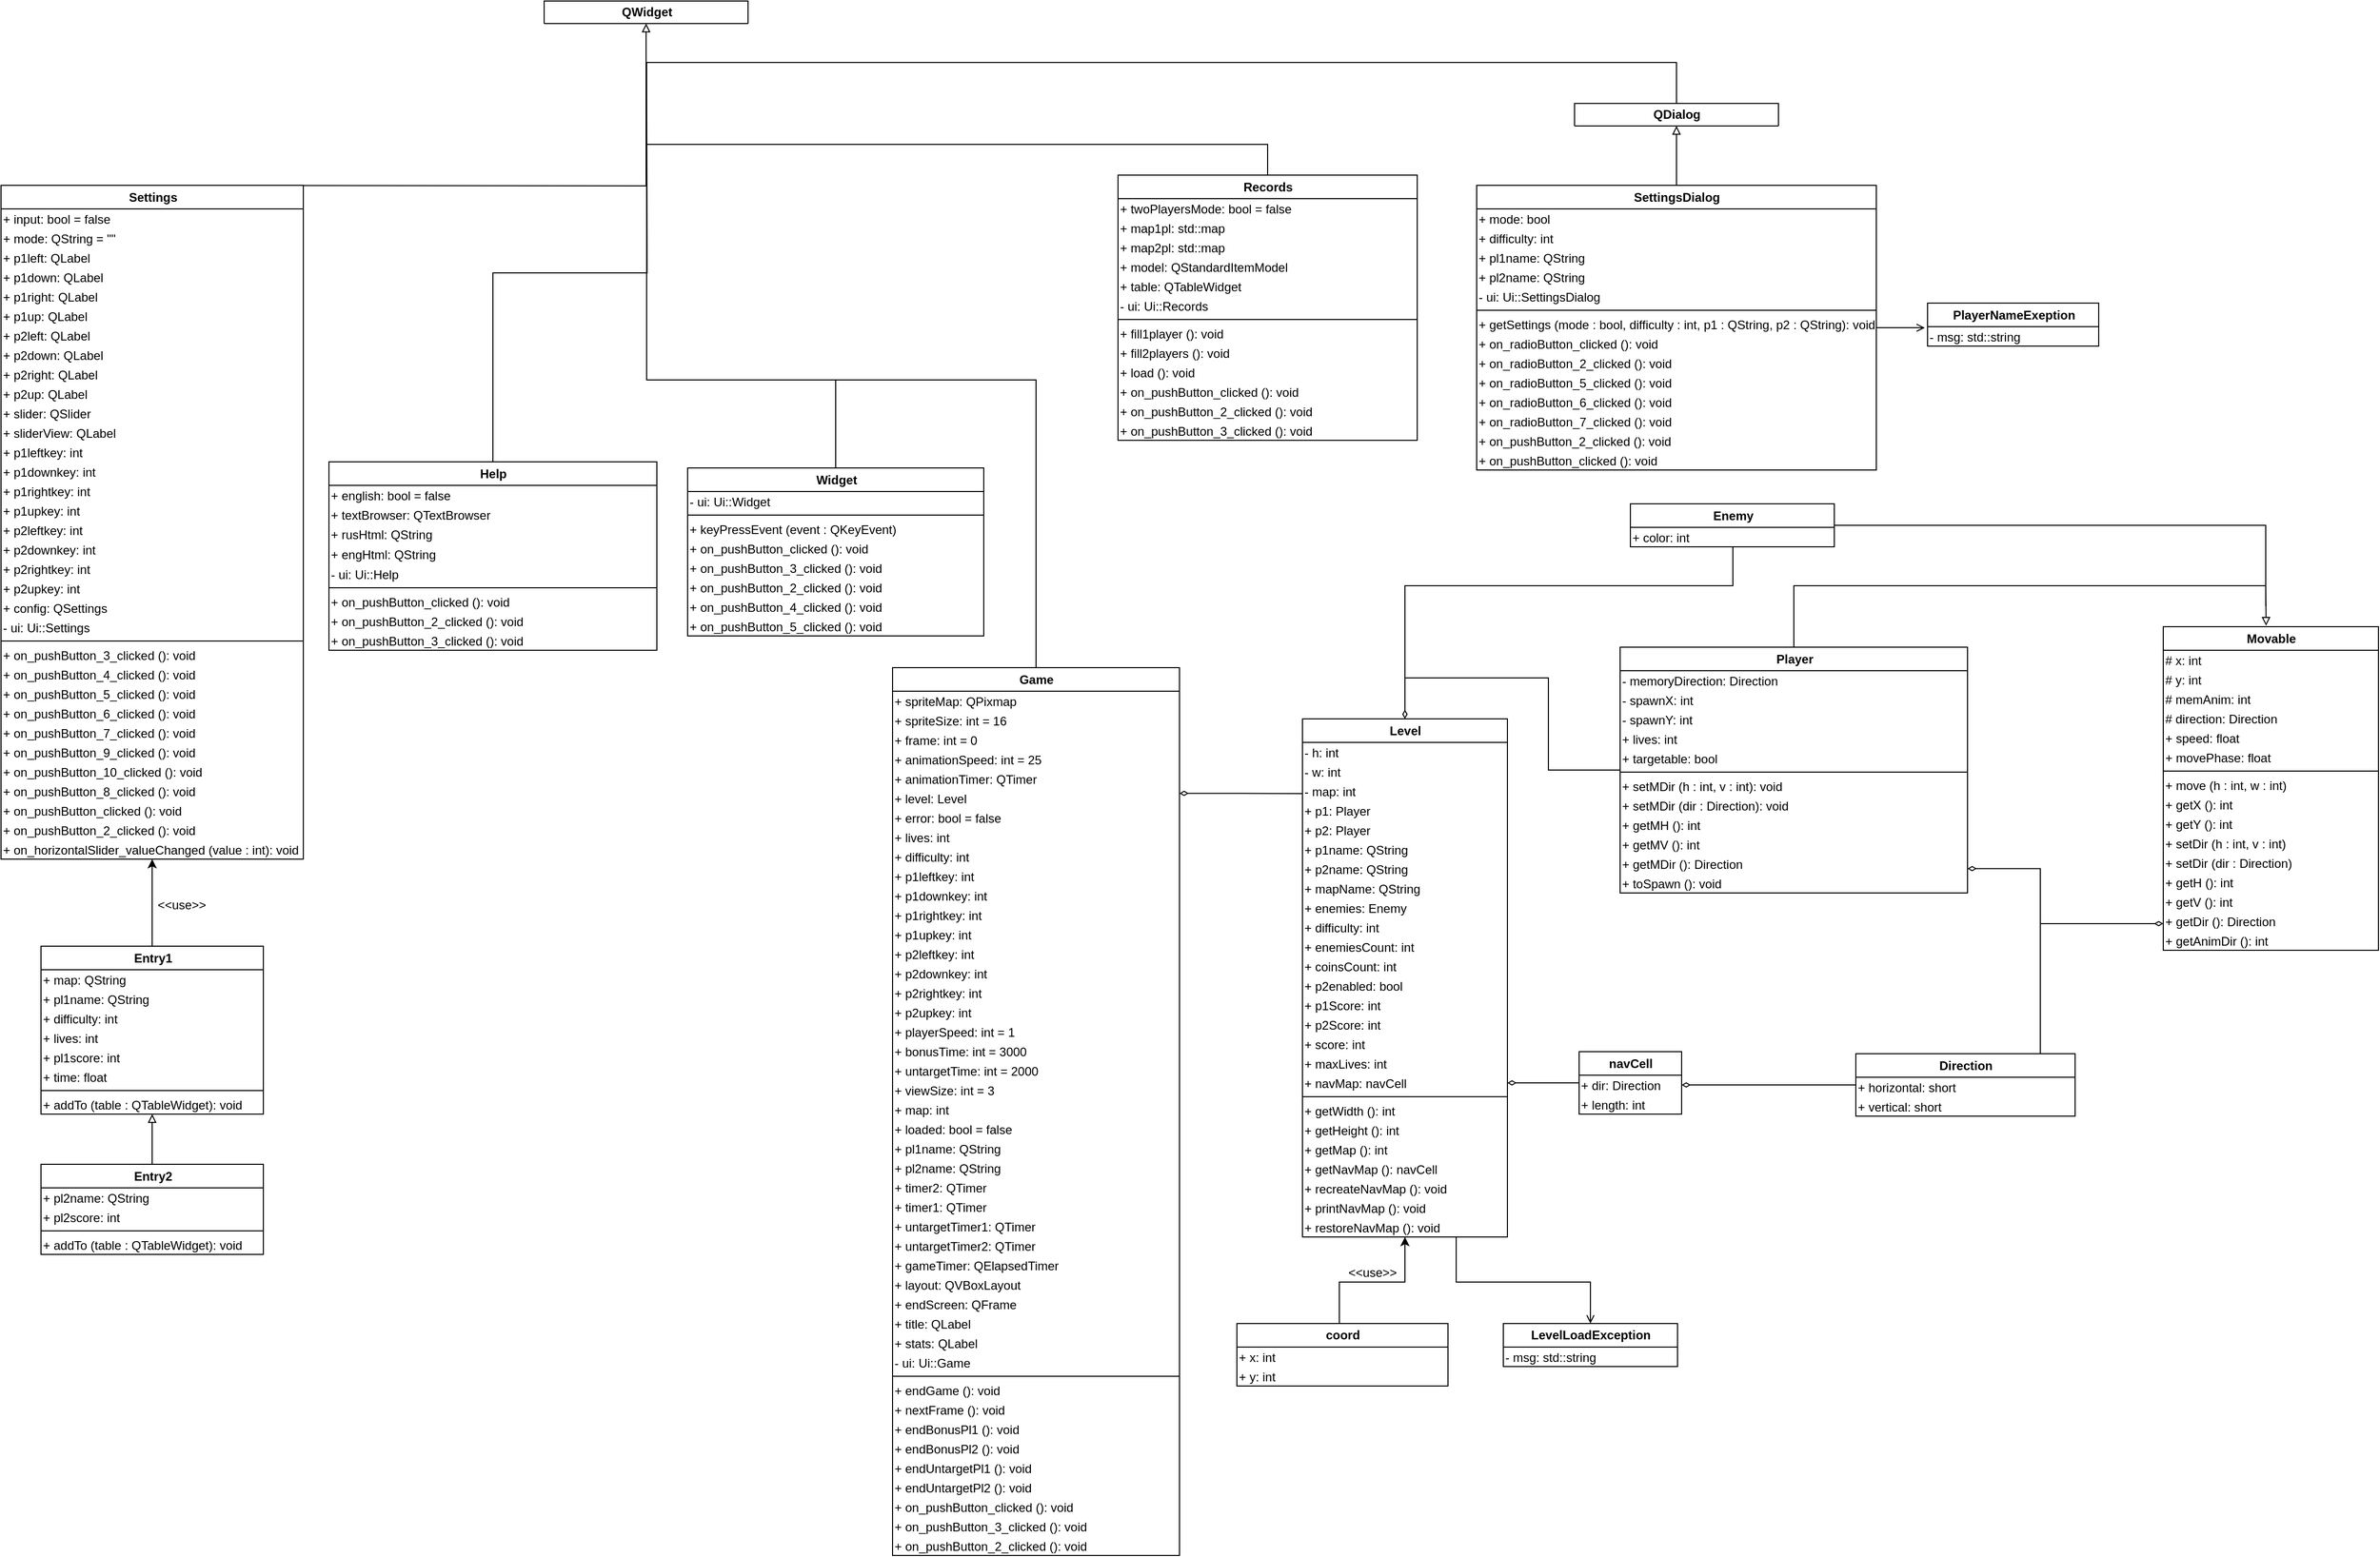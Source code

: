 <mxfile version="20.6.2" type="device"><diagram id="pc7d9399ae3b140af8e6c1792cc8c9bdb_784954185" name="ClassDiagram2"><mxGraphModel dx="4342" dy="3229" grid="1" gridSize="10" guides="1" tooltips="1" connect="1" arrows="1" fold="1" page="1" pageScale="1" pageWidth="827" pageHeight="1169" math="0" shadow="0"><root><mxCell id="0"/><mxCell id="1" parent="0"/><mxCell id="0bcbf73472b5494d94cfa51d9b5c39f6" value="Movable" style="swimlane;childLayout=stackLayout;horizontal=1;horizontalStack=0;resizeParent=1;resizeParentMax=0;resizeLast=0;collapsible=1;html=1;strokeWidth=1;shadow=1fillColor=#F2F2F2;verticalAlign=middle;" parent="1" vertex="1"><mxGeometry x="1310" y="191" width="210" height="316" as="geometry"/></mxCell><mxCell id="a6a7229e8ddd64b33bfc2da0cef3afe7181" value="# x: int" style="text;portConstraint=eastwest;overflow=hidden;rotatable=0;verticalAlign=middle;strokeWidth=1;" parent="0bcbf73472b5494d94cfa51d9b5c39f6" vertex="1"><mxGeometry y="23" width="210" height="19" as="geometry"/></mxCell><mxCell id="a8230d68cf7584231808664c4187ab8cf81" value="# y: int" style="text;portConstraint=eastwest;overflow=hidden;rotatable=0;verticalAlign=middle;strokeWidth=1;" parent="0bcbf73472b5494d94cfa51d9b5c39f6" vertex="1"><mxGeometry y="42" width="210" height="19" as="geometry"/></mxCell><mxCell id="ad15511e545334bdf9ad1a0c99f30612d81" value="# memAnim: int" style="text;portConstraint=eastwest;overflow=hidden;rotatable=0;verticalAlign=middle;strokeWidth=1;" parent="0bcbf73472b5494d94cfa51d9b5c39f6" vertex="1"><mxGeometry y="61" width="210" height="19" as="geometry"/></mxCell><mxCell id="a669671c911c445b9be5e4866763f889381" value="# direction: Direction" style="text;portConstraint=eastwest;overflow=hidden;rotatable=0;verticalAlign=middle;strokeWidth=1;" parent="0bcbf73472b5494d94cfa51d9b5c39f6" vertex="1"><mxGeometry y="80" width="210" height="19" as="geometry"/></mxCell><mxCell id="a8285c5ccea694822b778f87305911abf81" value="+ speed: float" style="text;portConstraint=eastwest;overflow=hidden;rotatable=0;verticalAlign=middle;strokeWidth=1;" parent="0bcbf73472b5494d94cfa51d9b5c39f6" vertex="1"><mxGeometry y="99" width="210" height="19" as="geometry"/></mxCell><mxCell id="ab8e836a6ca2c4c0699ba6a4b34b8165381" value="+ movePhase: float" style="text;portConstraint=eastwest;overflow=hidden;rotatable=0;verticalAlign=middle;strokeWidth=1;" parent="0bcbf73472b5494d94cfa51d9b5c39f6" vertex="1"><mxGeometry y="118" width="210" height="19" as="geometry"/></mxCell><mxCell id="WmOq7v2uF9C5lQjzv3M_-14" value="" style="line;strokeWidth=1;align=left;verticalAlign=middle;spacingTop=-1;spacingLeft=3;spacingRight=3;rotatable=0;labelPosition=right;points=[];portConstraint=eastwest;" parent="0bcbf73472b5494d94cfa51d9b5c39f6" vertex="1"><mxGeometry y="137" width="210" height="8" as="geometry"/></mxCell><mxCell id="o43486e74dbec4eeea905f42206b8b4ad81" value="+ move (h : int, w : int)" style="text;portConstraint=eastwest;overflow=hidden;rotatable=0;verticalAlign=middle;strokeWidth=1;" parent="0bcbf73472b5494d94cfa51d9b5c39f6" vertex="1"><mxGeometry y="145" width="210" height="19" as="geometry"/></mxCell><mxCell id="o4c99a1be3ed24a0f8dc38ce2d410f52681" value="+ getX (): int" style="text;portConstraint=eastwest;overflow=hidden;rotatable=0;verticalAlign=middle;strokeWidth=1;" parent="0bcbf73472b5494d94cfa51d9b5c39f6" vertex="1"><mxGeometry y="164" width="210" height="19" as="geometry"/></mxCell><mxCell id="o01a3bc891b5043c0ae45181711f8b81e81" value="+ getY (): int" style="text;portConstraint=eastwest;overflow=hidden;rotatable=0;verticalAlign=middle;strokeWidth=1;" parent="0bcbf73472b5494d94cfa51d9b5c39f6" vertex="1"><mxGeometry y="183" width="210" height="19" as="geometry"/></mxCell><mxCell id="o88fc6c5336ad41bc8f55bfae6d60266881" value="+ setDir (h : int, v : int)" style="text;portConstraint=eastwest;overflow=hidden;rotatable=0;verticalAlign=middle;strokeWidth=1;" parent="0bcbf73472b5494d94cfa51d9b5c39f6" vertex="1"><mxGeometry y="202" width="210" height="19" as="geometry"/></mxCell><mxCell id="o4993521c6a9141cfb943c61cd32d275081" value="+ setDir (dir : Direction)" style="text;portConstraint=eastwest;overflow=hidden;rotatable=0;verticalAlign=middle;strokeWidth=1;" parent="0bcbf73472b5494d94cfa51d9b5c39f6" vertex="1"><mxGeometry y="221" width="210" height="19" as="geometry"/></mxCell><mxCell id="o35829cbfbba34fe385d616c5b9328e5681" value="+ getH (): int" style="text;portConstraint=eastwest;overflow=hidden;rotatable=0;verticalAlign=middle;strokeWidth=1;" parent="0bcbf73472b5494d94cfa51d9b5c39f6" vertex="1"><mxGeometry y="240" width="210" height="19" as="geometry"/></mxCell><mxCell id="o6ffd69fafa104b6d9526129f47de47b181" value="+ getV (): int" style="text;portConstraint=eastwest;overflow=hidden;rotatable=0;verticalAlign=middle;strokeWidth=1;" parent="0bcbf73472b5494d94cfa51d9b5c39f6" vertex="1"><mxGeometry y="259" width="210" height="19" as="geometry"/></mxCell><mxCell id="o08f585463cb14d7793859c1253c5147581" value="+ getDir (): Direction" style="text;portConstraint=eastwest;overflow=hidden;rotatable=0;verticalAlign=middle;strokeWidth=1;" parent="0bcbf73472b5494d94cfa51d9b5c39f6" vertex="1"><mxGeometry y="278" width="210" height="19" as="geometry"/></mxCell><mxCell id="oe4fb3d57b6ba466dbedca4f419b6156a81" value="+ getAnimDir (): int" style="text;portConstraint=eastwest;overflow=hidden;rotatable=0;verticalAlign=middle;strokeWidth=1;" parent="0bcbf73472b5494d94cfa51d9b5c39f6" vertex="1"><mxGeometry y="297" width="210" height="19" as="geometry"/></mxCell><mxCell id="ed7dea75d43646fabc1f88dc731ed87c" value="Player" style="swimlane;childLayout=stackLayout;horizontal=1;horizontalStack=0;resizeParent=1;resizeParentMax=0;resizeLast=0;collapsible=1;html=1;strokeWidth=1;shadow=1fillColor=#F2F2F2;verticalAlign=middle;" parent="1" vertex="1"><mxGeometry x="780" y="211" width="339" height="240" as="geometry"/></mxCell><mxCell id="acd3e60f4a6184c20b9e483583d7e8b1681" value="- memoryDirection: Direction" style="text;portConstraint=eastwest;overflow=hidden;rotatable=0;verticalAlign=middle;strokeWidth=1;" parent="ed7dea75d43646fabc1f88dc731ed87c" vertex="1"><mxGeometry y="23" width="339" height="19" as="geometry"/></mxCell><mxCell id="a5d0d9e9e8cc94719a8af30e8ee21a90e82" value="- spawnX: int" style="text;portConstraint=eastwest;overflow=hidden;rotatable=0;verticalAlign=middle;strokeWidth=1;" parent="ed7dea75d43646fabc1f88dc731ed87c" vertex="1"><mxGeometry y="42" width="339" height="19" as="geometry"/></mxCell><mxCell id="a8b22950345a4450aa373c83e3766398b82" value="- spawnY: int" style="text;portConstraint=eastwest;overflow=hidden;rotatable=0;verticalAlign=middle;strokeWidth=1;" parent="ed7dea75d43646fabc1f88dc731ed87c" vertex="1"><mxGeometry y="61" width="339" height="19" as="geometry"/></mxCell><mxCell id="a41a6182cce8341a7b9ef5c035f4429b382" value="+ lives: int" style="text;portConstraint=eastwest;overflow=hidden;rotatable=0;verticalAlign=middle;strokeWidth=1;" parent="ed7dea75d43646fabc1f88dc731ed87c" vertex="1"><mxGeometry y="80" width="339" height="19" as="geometry"/></mxCell><mxCell id="ae586953a1d694569870eda7c24c67e9f82" value="+ targetable: bool" style="text;portConstraint=eastwest;overflow=hidden;rotatable=0;verticalAlign=middle;strokeWidth=1;" parent="ed7dea75d43646fabc1f88dc731ed87c" vertex="1"><mxGeometry y="99" width="339" height="19" as="geometry"/></mxCell><mxCell id="WmOq7v2uF9C5lQjzv3M_-6" value="" style="line;strokeWidth=1;align=left;verticalAlign=middle;spacingTop=-1;spacingLeft=3;spacingRight=3;rotatable=0;labelPosition=right;points=[];portConstraint=eastwest;" parent="ed7dea75d43646fabc1f88dc731ed87c" vertex="1"><mxGeometry y="118" width="339" height="8" as="geometry"/></mxCell><mxCell id="o08fdb8684ed34ce09dc97f4663f8a8be82" value="+ setMDir (h : int, v : int): void" style="text;portConstraint=eastwest;overflow=hidden;rotatable=0;verticalAlign=middle;strokeWidth=1;" parent="ed7dea75d43646fabc1f88dc731ed87c" vertex="1"><mxGeometry y="126" width="339" height="19" as="geometry"/></mxCell><mxCell id="of76ef2c9e3e54140a24a409869075ba582" value="+ setMDir (dir : Direction): void" style="text;portConstraint=eastwest;overflow=hidden;rotatable=0;verticalAlign=middle;strokeWidth=1;" parent="ed7dea75d43646fabc1f88dc731ed87c" vertex="1"><mxGeometry y="145" width="339" height="19" as="geometry"/></mxCell><mxCell id="o67f3e3812f6f4126b908fe25ec0964ef82" value="+ getMH (): int" style="text;portConstraint=eastwest;overflow=hidden;rotatable=0;verticalAlign=middle;strokeWidth=1;" parent="ed7dea75d43646fabc1f88dc731ed87c" vertex="1"><mxGeometry y="164" width="339" height="19" as="geometry"/></mxCell><mxCell id="o33bbb9850f96464db44ad6d5a2fd1d7282" value="+ getMV (): int" style="text;portConstraint=eastwest;overflow=hidden;rotatable=0;verticalAlign=middle;strokeWidth=1;" parent="ed7dea75d43646fabc1f88dc731ed87c" vertex="1"><mxGeometry y="183" width="339" height="19" as="geometry"/></mxCell><mxCell id="ob8dde4599d7945abab3a793f163572d482" value="+ getMDir (): Direction" style="text;portConstraint=eastwest;overflow=hidden;rotatable=0;verticalAlign=middle;strokeWidth=1;" parent="ed7dea75d43646fabc1f88dc731ed87c" vertex="1"><mxGeometry y="202" width="339" height="19" as="geometry"/></mxCell><mxCell id="occ5ae0aaa06947f5bb5670e67cd78d9e82" value="+ toSpawn (): void" style="text;portConstraint=eastwest;overflow=hidden;rotatable=0;verticalAlign=middle;strokeWidth=1;" parent="ed7dea75d43646fabc1f88dc731ed87c" vertex="1"><mxGeometry y="221" width="339" height="19" as="geometry"/></mxCell><mxCell id="71b7eaa573344b87945cae049d708230" value="Enemy" style="swimlane;childLayout=stackLayout;horizontal=1;horizontalStack=0;resizeParent=1;resizeParentMax=0;resizeLast=0;collapsible=1;html=1;strokeWidth=1;shadow=1fillColor=#F2F2F2;verticalAlign=middle;" parent="1" vertex="1"><mxGeometry x="790" y="71" width="199" height="42" as="geometry"/></mxCell><mxCell id="aa813dbfd161c456cb65d2ed2d0ee3c7882" value="+ color: int" style="text;portConstraint=eastwest;overflow=hidden;rotatable=0;verticalAlign=middle;strokeWidth=1;" parent="71b7eaa573344b87945cae049d708230" vertex="1"><mxGeometry y="23" width="199" height="19" as="geometry"/></mxCell><mxCell id="5411d363ad334fb1b9baa136b6bda6d0" value="Direction" style="swimlane;childLayout=stackLayout;horizontal=1;horizontalStack=0;resizeParent=1;resizeParentMax=0;resizeLast=0;collapsible=1;html=1;strokeWidth=1;shadow=1fillColor=#F2F2F2;verticalAlign=middle;" parent="1" vertex="1"><mxGeometry x="1010" y="608" width="214" height="61" as="geometry"/></mxCell><mxCell id="a33bc269824b94f98990c9aae10dc262d82" value="+ horizontal: short" style="text;portConstraint=eastwest;overflow=hidden;rotatable=0;verticalAlign=middle;strokeWidth=1;" parent="5411d363ad334fb1b9baa136b6bda6d0" vertex="1"><mxGeometry y="23" width="214" height="19" as="geometry"/></mxCell><mxCell id="af4ab13a313254d54bffe4aea5af0dec982" value="+ vertical: short" style="text;portConstraint=eastwest;overflow=hidden;rotatable=0;verticalAlign=middle;strokeWidth=1;" parent="5411d363ad334fb1b9baa136b6bda6d0" vertex="1"><mxGeometry y="42" width="214" height="19" as="geometry"/></mxCell><mxCell id="WmOq7v2uF9C5lQjzv3M_-73" style="edgeStyle=orthogonalEdgeStyle;rounded=0;orthogonalLoop=1;jettySize=auto;html=1;startArrow=none;startFill=0;endArrow=none;endFill=0;exitX=0.5;exitY=0;exitDx=0;exitDy=0;strokeWidth=1;" parent="1" source="6356ed5ce8db47abb42d28b286297932" edge="1"><mxGeometry relative="1" as="geometry"><mxPoint x="-170" y="-330" as="targetPoint"/><Array as="points"><mxPoint x="210" y="-50"/><mxPoint x="-170" y="-50"/></Array></mxGeometry></mxCell><mxCell id="6356ed5ce8db47abb42d28b286297932" value="Game" style="swimlane;childLayout=stackLayout;horizontal=1;horizontalStack=0;resizeParent=1;resizeParentMax=0;resizeLast=0;collapsible=1;html=1;strokeWidth=1;shadow=1fillColor=#F2F2F2;verticalAlign=middle;" parent="1" vertex="1"><mxGeometry x="70" y="231" width="280" height="867" as="geometry"/></mxCell><mxCell id="a7b03681fd5874487acff6e3741ebad7582" value="+ spriteMap: QPixmap" style="text;portConstraint=eastwest;overflow=hidden;rotatable=0;verticalAlign=middle;strokeWidth=1;" parent="6356ed5ce8db47abb42d28b286297932" vertex="1"><mxGeometry y="23" width="280" height="19" as="geometry"/></mxCell><mxCell id="a693d207e436c4b52820468ead34fbf8e82" value="+ spriteSize: int = 16" style="text;portConstraint=eastwest;overflow=hidden;rotatable=0;verticalAlign=middle;strokeWidth=1;" parent="6356ed5ce8db47abb42d28b286297932" vertex="1"><mxGeometry y="42" width="280" height="19" as="geometry"/></mxCell><mxCell id="af9b7a29f31fd49178841e6ba1a4ce54c82" value="+ frame: int = 0" style="text;portConstraint=eastwest;overflow=hidden;rotatable=0;verticalAlign=middle;strokeWidth=1;" parent="6356ed5ce8db47abb42d28b286297932" vertex="1"><mxGeometry y="61" width="280" height="19" as="geometry"/></mxCell><mxCell id="a79aaa202c0d043d3a0ae184eb13e625882" value="+ animationSpeed: int = 25" style="text;portConstraint=eastwest;overflow=hidden;rotatable=0;verticalAlign=middle;strokeWidth=1;" parent="6356ed5ce8db47abb42d28b286297932" vertex="1"><mxGeometry y="80" width="280" height="19" as="geometry"/></mxCell><mxCell id="a78890786af754a7f89f1b37a491e3b0e82" value="+ animationTimer: QTimer" style="text;portConstraint=eastwest;overflow=hidden;rotatable=0;verticalAlign=middle;strokeWidth=1;" parent="6356ed5ce8db47abb42d28b286297932" vertex="1"><mxGeometry y="99" width="280" height="19" as="geometry"/></mxCell><mxCell id="a2458b9a6be1c42ebbe747f16958488da82" value="+ level: Level" style="text;portConstraint=eastwest;overflow=hidden;rotatable=0;verticalAlign=middle;strokeWidth=1;" parent="6356ed5ce8db47abb42d28b286297932" vertex="1"><mxGeometry y="118" width="280" height="19" as="geometry"/></mxCell><mxCell id="a5dffa513213049d88fed1f0b5d2a1b5383" value="+ error: bool = false" style="text;portConstraint=eastwest;overflow=hidden;rotatable=0;verticalAlign=middle;strokeWidth=1;" parent="6356ed5ce8db47abb42d28b286297932" vertex="1"><mxGeometry y="137" width="280" height="19" as="geometry"/></mxCell><mxCell id="a0e2efbfa57e64397b84ac29716e1137483" value="+ lives: int" style="text;portConstraint=eastwest;overflow=hidden;rotatable=0;verticalAlign=middle;strokeWidth=1;" parent="6356ed5ce8db47abb42d28b286297932" vertex="1"><mxGeometry y="156" width="280" height="19" as="geometry"/></mxCell><mxCell id="ad1fd6fa35d4b40b4b770b5beed092db683" value="+ difficulty: int" style="text;portConstraint=eastwest;overflow=hidden;rotatable=0;verticalAlign=middle;strokeWidth=1;" parent="6356ed5ce8db47abb42d28b286297932" vertex="1"><mxGeometry y="175" width="280" height="19" as="geometry"/></mxCell><mxCell id="a53bc0b44cb324c479a934bb3cc626ce483" value="+ p1leftkey: int" style="text;portConstraint=eastwest;overflow=hidden;rotatable=0;verticalAlign=middle;strokeWidth=1;" parent="6356ed5ce8db47abb42d28b286297932" vertex="1"><mxGeometry y="194" width="280" height="19" as="geometry"/></mxCell><mxCell id="a0308e699bb2944cd9dd8dca2ff9b7e0f83" value="+ p1downkey: int" style="text;portConstraint=eastwest;overflow=hidden;rotatable=0;verticalAlign=middle;strokeWidth=1;" parent="6356ed5ce8db47abb42d28b286297932" vertex="1"><mxGeometry y="213" width="280" height="19" as="geometry"/></mxCell><mxCell id="a8d24345f1ad14409a9afe23697ed48e383" value="+ p1rightkey: int" style="text;portConstraint=eastwest;overflow=hidden;rotatable=0;verticalAlign=middle;strokeWidth=1;" parent="6356ed5ce8db47abb42d28b286297932" vertex="1"><mxGeometry y="232" width="280" height="19" as="geometry"/></mxCell><mxCell id="afffe8a324f0345ddb16a6a6305bd4eef83" value="+ p1upkey: int" style="text;portConstraint=eastwest;overflow=hidden;rotatable=0;verticalAlign=middle;strokeWidth=1;" parent="6356ed5ce8db47abb42d28b286297932" vertex="1"><mxGeometry y="251" width="280" height="19" as="geometry"/></mxCell><mxCell id="a958717d09b2141739821a0cf8c075fc083" value="+ p2leftkey: int" style="text;portConstraint=eastwest;overflow=hidden;rotatable=0;verticalAlign=middle;strokeWidth=1;" parent="6356ed5ce8db47abb42d28b286297932" vertex="1"><mxGeometry y="270" width="280" height="19" as="geometry"/></mxCell><mxCell id="ad54a848c012d4ecf986692f77888e17383" value="+ p2downkey: int" style="text;portConstraint=eastwest;overflow=hidden;rotatable=0;verticalAlign=middle;strokeWidth=1;" parent="6356ed5ce8db47abb42d28b286297932" vertex="1"><mxGeometry y="289" width="280" height="19" as="geometry"/></mxCell><mxCell id="a448113f0862d458ea29b9dde6906c85583" value="+ p2rightkey: int" style="text;portConstraint=eastwest;overflow=hidden;rotatable=0;verticalAlign=middle;strokeWidth=1;" parent="6356ed5ce8db47abb42d28b286297932" vertex="1"><mxGeometry y="308" width="280" height="19" as="geometry"/></mxCell><mxCell id="ac1aa19fe252b4327b0bf904afa1c9da283" value="+ p2upkey: int" style="text;portConstraint=eastwest;overflow=hidden;rotatable=0;verticalAlign=middle;strokeWidth=1;" parent="6356ed5ce8db47abb42d28b286297932" vertex="1"><mxGeometry y="327" width="280" height="19" as="geometry"/></mxCell><mxCell id="ac14b08cf57aa45a7ad7e251e98dd480b83" value="+ playerSpeed: int = 1" style="text;portConstraint=eastwest;overflow=hidden;rotatable=0;verticalAlign=middle;strokeWidth=1;" parent="6356ed5ce8db47abb42d28b286297932" vertex="1"><mxGeometry y="346" width="280" height="19" as="geometry"/></mxCell><mxCell id="ae5b7e4ab47684c19bc775ef1a136210883" value="+ bonusTime: int = 3000" style="text;portConstraint=eastwest;overflow=hidden;rotatable=0;verticalAlign=middle;strokeWidth=1;" parent="6356ed5ce8db47abb42d28b286297932" vertex="1"><mxGeometry y="365" width="280" height="19" as="geometry"/></mxCell><mxCell id="a92c28a1dd27149498cfebf6ed22190a883" value="+ untargetTime: int = 2000" style="text;portConstraint=eastwest;overflow=hidden;rotatable=0;verticalAlign=middle;strokeWidth=1;" parent="6356ed5ce8db47abb42d28b286297932" vertex="1"><mxGeometry y="384" width="280" height="19" as="geometry"/></mxCell><mxCell id="a993d59c5fc984df795d5718554fb99e883" value="+ viewSize: int = 3" style="text;portConstraint=eastwest;overflow=hidden;rotatable=0;verticalAlign=middle;strokeWidth=1;" parent="6356ed5ce8db47abb42d28b286297932" vertex="1"><mxGeometry y="403" width="280" height="19" as="geometry"/></mxCell><mxCell id="acf3dda41b76f481c85becfa23f75445083" value="+ map: int" style="text;portConstraint=eastwest;overflow=hidden;rotatable=0;verticalAlign=middle;strokeWidth=1;" parent="6356ed5ce8db47abb42d28b286297932" vertex="1"><mxGeometry y="422" width="280" height="19" as="geometry"/></mxCell><mxCell id="a3b4e681f51724f57ac2d01172487b96783" value="+ loaded: bool = false" style="text;portConstraint=eastwest;overflow=hidden;rotatable=0;verticalAlign=middle;strokeWidth=1;" parent="6356ed5ce8db47abb42d28b286297932" vertex="1"><mxGeometry y="441" width="280" height="19" as="geometry"/></mxCell><mxCell id="a1ad58d32dde9424f86476c012414f4e783" value="+ pl1name: QString" style="text;portConstraint=eastwest;overflow=hidden;rotatable=0;verticalAlign=middle;strokeWidth=1;" parent="6356ed5ce8db47abb42d28b286297932" vertex="1"><mxGeometry y="460" width="280" height="19" as="geometry"/></mxCell><mxCell id="aec4242f581d64d098ddd7e931d6e2c6f83" value="+ pl2name: QString" style="text;portConstraint=eastwest;overflow=hidden;rotatable=0;verticalAlign=middle;strokeWidth=1;" parent="6356ed5ce8db47abb42d28b286297932" vertex="1"><mxGeometry y="479" width="280" height="19" as="geometry"/></mxCell><mxCell id="af9f6780354854009b719076b8b9359ca83" value="+ timer2: QTimer" style="text;portConstraint=eastwest;overflow=hidden;rotatable=0;verticalAlign=middle;strokeWidth=1;" parent="6356ed5ce8db47abb42d28b286297932" vertex="1"><mxGeometry y="498" width="280" height="19" as="geometry"/></mxCell><mxCell id="a98023714dbc8445e8846932fc64a873a83" value="+ timer1: QTimer" style="text;portConstraint=eastwest;overflow=hidden;rotatable=0;verticalAlign=middle;strokeWidth=1;" parent="6356ed5ce8db47abb42d28b286297932" vertex="1"><mxGeometry y="517" width="280" height="19" as="geometry"/></mxCell><mxCell id="a2dbbd52ccc92446498ef5d3ff847b76f83" value="+ untargetTimer1: QTimer" style="text;portConstraint=eastwest;overflow=hidden;rotatable=0;verticalAlign=middle;strokeWidth=1;" parent="6356ed5ce8db47abb42d28b286297932" vertex="1"><mxGeometry y="536" width="280" height="19" as="geometry"/></mxCell><mxCell id="afe7801c4f5714129bfc287e569c005c783" value="+ untargetTimer2: QTimer" style="text;portConstraint=eastwest;overflow=hidden;rotatable=0;verticalAlign=middle;strokeWidth=1;" parent="6356ed5ce8db47abb42d28b286297932" vertex="1"><mxGeometry y="555" width="280" height="19" as="geometry"/></mxCell><mxCell id="a16bbb8d9d10f45558e097cefc10f241283" value="+ gameTimer: QElapsedTimer" style="text;portConstraint=eastwest;overflow=hidden;rotatable=0;verticalAlign=middle;strokeWidth=1;" parent="6356ed5ce8db47abb42d28b286297932" vertex="1"><mxGeometry y="574" width="280" height="19" as="geometry"/></mxCell><mxCell id="a17c989d42b3149efa599ccc2033bf26d83" value="+ layout: QVBoxLayout" style="text;portConstraint=eastwest;overflow=hidden;rotatable=0;verticalAlign=middle;strokeWidth=1;" parent="6356ed5ce8db47abb42d28b286297932" vertex="1"><mxGeometry y="593" width="280" height="19" as="geometry"/></mxCell><mxCell id="a5140853b2abd4a10be4a55aaeaaf667d83" value="+ endScreen: QFrame" style="text;portConstraint=eastwest;overflow=hidden;rotatable=0;verticalAlign=middle;strokeWidth=1;" parent="6356ed5ce8db47abb42d28b286297932" vertex="1"><mxGeometry y="612" width="280" height="19" as="geometry"/></mxCell><mxCell id="aa41abaa2504d475993fd6e61635f116f83" value="+ title: QLabel" style="text;portConstraint=eastwest;overflow=hidden;rotatable=0;verticalAlign=middle;strokeWidth=1;" parent="6356ed5ce8db47abb42d28b286297932" vertex="1"><mxGeometry y="631" width="280" height="19" as="geometry"/></mxCell><mxCell id="af0b58dd6f6674cf69cc4c76559bf1c0984" value="+ stats: QLabel" style="text;portConstraint=eastwest;overflow=hidden;rotatable=0;verticalAlign=middle;strokeWidth=1;" parent="6356ed5ce8db47abb42d28b286297932" vertex="1"><mxGeometry y="650" width="280" height="19" as="geometry"/></mxCell><mxCell id="ad7c4301c65c849c59d977acb791ccbec84" value="- ui: Ui::Game" style="text;portConstraint=eastwest;overflow=hidden;rotatable=0;verticalAlign=middle;strokeWidth=1;" parent="6356ed5ce8db47abb42d28b286297932" vertex="1"><mxGeometry y="669" width="280" height="19" as="geometry"/></mxCell><mxCell id="WmOq7v2uF9C5lQjzv3M_-3" value="" style="line;strokeWidth=1;align=left;verticalAlign=middle;spacingTop=-1;spacingLeft=3;spacingRight=3;rotatable=0;labelPosition=right;points=[];portConstraint=eastwest;" parent="6356ed5ce8db47abb42d28b286297932" vertex="1"><mxGeometry y="688" width="280" height="8" as="geometry"/></mxCell><mxCell id="o0c2bbfe81a61412e9e70296863ba4b1082" value="+ endGame (): void" style="text;portConstraint=eastwest;overflow=hidden;rotatable=0;verticalAlign=middle;strokeWidth=1;" parent="6356ed5ce8db47abb42d28b286297932" vertex="1"><mxGeometry y="696" width="280" height="19" as="geometry"/></mxCell><mxCell id="o93fa1de74a05471aa9fcf0869cc5065684" value="+ nextFrame (): void" style="text;portConstraint=eastwest;overflow=hidden;rotatable=0;verticalAlign=middle;strokeWidth=1;" parent="6356ed5ce8db47abb42d28b286297932" vertex="1"><mxGeometry y="715" width="280" height="19" as="geometry"/></mxCell><mxCell id="ofb3f211b7408431190e58d102099626f84" value="+ endBonusPl1 (): void" style="text;portConstraint=eastwest;overflow=hidden;rotatable=0;verticalAlign=middle;strokeWidth=1;" parent="6356ed5ce8db47abb42d28b286297932" vertex="1"><mxGeometry y="734" width="280" height="19" as="geometry"/></mxCell><mxCell id="o7f5b0893eb5b44bc9332ec32545d2c9484" value="+ endBonusPl2 (): void" style="text;portConstraint=eastwest;overflow=hidden;rotatable=0;verticalAlign=middle;strokeWidth=1;" parent="6356ed5ce8db47abb42d28b286297932" vertex="1"><mxGeometry y="753" width="280" height="19" as="geometry"/></mxCell><mxCell id="of43886078f954213bd118765f45a208b84" value="+ endUntargetPl1 (): void" style="text;portConstraint=eastwest;overflow=hidden;rotatable=0;verticalAlign=middle;strokeWidth=1;" parent="6356ed5ce8db47abb42d28b286297932" vertex="1"><mxGeometry y="772" width="280" height="19" as="geometry"/></mxCell><mxCell id="o03b02f470eb44f9ba146f74f379b689484" value="+ endUntargetPl2 (): void" style="text;portConstraint=eastwest;overflow=hidden;rotatable=0;verticalAlign=middle;strokeWidth=1;" parent="6356ed5ce8db47abb42d28b286297932" vertex="1"><mxGeometry y="791" width="280" height="19" as="geometry"/></mxCell><mxCell id="oabece92b05b645888eb327b86e1abd0484" value="+ on_pushButton_clicked (): void" style="text;portConstraint=eastwest;overflow=hidden;rotatable=0;verticalAlign=middle;strokeWidth=1;" parent="6356ed5ce8db47abb42d28b286297932" vertex="1"><mxGeometry y="810" width="280" height="19" as="geometry"/></mxCell><mxCell id="of8840a39c0f84fc6bdf98a215bc7933b84" value="+ on_pushButton_3_clicked (): void" style="text;portConstraint=eastwest;overflow=hidden;rotatable=0;verticalAlign=middle;strokeWidth=1;" parent="6356ed5ce8db47abb42d28b286297932" vertex="1"><mxGeometry y="829" width="280" height="19" as="geometry"/></mxCell><mxCell id="o6bc89cb2b1c0449c921331c25201c88c84" value="+ on_pushButton_2_clicked (): void" style="text;portConstraint=eastwest;overflow=hidden;rotatable=0;verticalAlign=middle;strokeWidth=1;" parent="6356ed5ce8db47abb42d28b286297932" vertex="1"><mxGeometry y="848" width="280" height="19" as="geometry"/></mxCell><mxCell id="WmOq7v2uF9C5lQjzv3M_-70" style="edgeStyle=orthogonalEdgeStyle;rounded=0;orthogonalLoop=1;jettySize=auto;html=1;startArrow=none;startFill=0;endArrow=none;endFill=0;strokeWidth=1;" parent="1" source="cb19325fc9b745868dd836d8b275601a" edge="1"><mxGeometry relative="1" as="geometry"><mxPoint x="-170" y="-340" as="targetPoint"/></mxGeometry></mxCell><mxCell id="cb19325fc9b745868dd836d8b275601a" value="Help" style="swimlane;childLayout=stackLayout;horizontal=1;horizontalStack=0;resizeParent=1;resizeParentMax=0;resizeLast=0;collapsible=1;html=1;strokeWidth=1;shadow=1fillColor=#F2F2F2;verticalAlign=middle;" parent="1" vertex="1"><mxGeometry x="-480" y="30" width="320" height="184" as="geometry"/></mxCell><mxCell id="a5ee8bc7378b048898d203e496fdc529084" value="+ english: bool = false" style="text;portConstraint=eastwest;overflow=hidden;rotatable=0;verticalAlign=middle;strokeWidth=1;" parent="cb19325fc9b745868dd836d8b275601a" vertex="1"><mxGeometry y="23" width="320" height="19" as="geometry"/></mxCell><mxCell id="ab1a77950fdb34a9eb48a51efda98aaae84" value="+ textBrowser: QTextBrowser" style="text;portConstraint=eastwest;overflow=hidden;rotatable=0;verticalAlign=middle;strokeWidth=1;" parent="cb19325fc9b745868dd836d8b275601a" vertex="1"><mxGeometry y="42" width="320" height="19" as="geometry"/></mxCell><mxCell id="a3100c50b41d542848fca96c8bf6938d184" value="+ rusHtml: QString" style="text;portConstraint=eastwest;overflow=hidden;rotatable=0;verticalAlign=middle;strokeWidth=1;" parent="cb19325fc9b745868dd836d8b275601a" vertex="1"><mxGeometry y="61" width="320" height="19" as="geometry"/></mxCell><mxCell id="a7da340ef872d409f8438f82b121565d984" value="+ engHtml: QString" style="text;portConstraint=eastwest;overflow=hidden;rotatable=0;verticalAlign=middle;strokeWidth=1;" parent="cb19325fc9b745868dd836d8b275601a" vertex="1"><mxGeometry y="80" width="320" height="20" as="geometry"/></mxCell><mxCell id="ae1e1d2401b4248f3b12f0673153021ce84" value="- ui: Ui::Help" style="text;portConstraint=eastwest;overflow=hidden;rotatable=0;verticalAlign=middle;strokeWidth=1;" parent="cb19325fc9b745868dd836d8b275601a" vertex="1"><mxGeometry y="100" width="320" height="19" as="geometry"/></mxCell><mxCell id="WmOq7v2uF9C5lQjzv3M_-9" value="" style="line;strokeWidth=1;align=left;verticalAlign=middle;spacingTop=-1;spacingLeft=3;spacingRight=3;rotatable=0;labelPosition=right;points=[];portConstraint=eastwest;" parent="cb19325fc9b745868dd836d8b275601a" vertex="1"><mxGeometry y="119" width="320" height="8" as="geometry"/></mxCell><mxCell id="ob38de41fcae94a13bcf77be55f09fd3584" value="+ on_pushButton_clicked (): void" style="text;portConstraint=eastwest;overflow=hidden;rotatable=0;verticalAlign=middle;strokeWidth=1;" parent="cb19325fc9b745868dd836d8b275601a" vertex="1"><mxGeometry y="127" width="320" height="19" as="geometry"/></mxCell><mxCell id="o8e68877da9264d2c94ca3abca8c38b5d84" value="+ on_pushButton_2_clicked (): void" style="text;portConstraint=eastwest;overflow=hidden;rotatable=0;verticalAlign=middle;strokeWidth=1;" parent="cb19325fc9b745868dd836d8b275601a" vertex="1"><mxGeometry y="146" width="320" height="19" as="geometry"/></mxCell><mxCell id="oe8c0fd5bb6a64c2da78d97810da7c0a384" value="+ on_pushButton_3_clicked (): void" style="text;portConstraint=eastwest;overflow=hidden;rotatable=0;verticalAlign=middle;strokeWidth=1;" parent="cb19325fc9b745868dd836d8b275601a" vertex="1"><mxGeometry y="165" width="320" height="19" as="geometry"/></mxCell><mxCell id="cb4525d8aac94f7c81d267e36c47e109" value="LevelLoadException" style="swimlane;childLayout=stackLayout;horizontal=1;horizontalStack=0;resizeParent=1;resizeParentMax=0;resizeLast=0;collapsible=1;html=1;strokeWidth=1;shadow=1fillColor=#F2F2F2;verticalAlign=middle;" parent="1" vertex="1"><mxGeometry x="666" y="871.5" width="170" height="42" as="geometry"/></mxCell><mxCell id="ab85935fc5eec4ae39933f817b8d5a45484" value="- msg: std::string" style="text;portConstraint=eastwest;overflow=hidden;rotatable=0;verticalAlign=middle;strokeWidth=1;" parent="cb4525d8aac94f7c81d267e36c47e109" vertex="1"><mxGeometry y="23" width="170" height="19" as="geometry"/></mxCell><mxCell id="933127f251374346b5a9bb4f49a72c44" value="navCell" style="swimlane;childLayout=stackLayout;horizontal=1;horizontalStack=0;resizeParent=1;resizeParentMax=0;resizeLast=0;collapsible=1;html=1;strokeWidth=1;shadow=1fillColor=#F2F2F2;verticalAlign=middle;" parent="1" vertex="1"><mxGeometry x="740" y="606" width="100" height="61" as="geometry"/></mxCell><mxCell id="a7995e6a5abc74adf9fb923e4a20b4ce684" value="+ dir: Direction" style="text;portConstraint=eastwest;overflow=hidden;rotatable=0;verticalAlign=middle;strokeWidth=1;" parent="933127f251374346b5a9bb4f49a72c44" vertex="1"><mxGeometry y="23" width="100" height="19" as="geometry"/></mxCell><mxCell id="a768af1a890fa4cf7836fdc54c9e9bdfc84" value="+ length: int" style="text;portConstraint=eastwest;overflow=hidden;rotatable=0;verticalAlign=middle;strokeWidth=1;" parent="933127f251374346b5a9bb4f49a72c44" vertex="1"><mxGeometry y="42" width="100" height="19" as="geometry"/></mxCell><mxCell id="WmOq7v2uF9C5lQjzv3M_-76" style="edgeStyle=orthogonalEdgeStyle;rounded=0;orthogonalLoop=1;jettySize=auto;html=1;entryX=0.5;entryY=1;entryDx=0;entryDy=0;startArrow=none;startFill=0;endArrow=classic;endFill=1;strokeWidth=1;" parent="1" source="04f51d46c6634fffa0bd697c8dc78396" target="oac53d4eaeee04a77915457179b1164d185" edge="1"><mxGeometry relative="1" as="geometry"><Array as="points"><mxPoint x="506" y="831"/><mxPoint x="570" y="831"/></Array></mxGeometry></mxCell><mxCell id="04f51d46c6634fffa0bd697c8dc78396" value="coord" style="swimlane;childLayout=stackLayout;horizontal=1;horizontalStack=0;resizeParent=1;resizeParentMax=0;resizeLast=0;collapsible=1;html=1;strokeWidth=1;shadow=1fillColor=#F2F2F2;verticalAlign=middle;" parent="1" vertex="1"><mxGeometry x="406" y="871.5" width="206" height="61" as="geometry"/></mxCell><mxCell id="ab37258f3b91d41a69de7da43604d188584" value="+ x: int" style="text;portConstraint=eastwest;overflow=hidden;rotatable=0;verticalAlign=middle;strokeWidth=1;" parent="04f51d46c6634fffa0bd697c8dc78396" vertex="1"><mxGeometry y="23" width="206" height="19" as="geometry"/></mxCell><mxCell id="a9444b809c7f74260822f91d0dddc5a9484" value="+ y: int" style="text;portConstraint=eastwest;overflow=hidden;rotatable=0;verticalAlign=middle;strokeWidth=1;" parent="04f51d46c6634fffa0bd697c8dc78396" vertex="1"><mxGeometry y="42" width="206" height="19" as="geometry"/></mxCell><mxCell id="1c5e83322d5445cb841d00cd4967a62f" value="Level" style="swimlane;childLayout=stackLayout;horizontal=1;horizontalStack=0;resizeParent=1;resizeParentMax=0;resizeLast=0;collapsible=1;html=1;strokeWidth=1;shadow=1fillColor=#F2F2F2;verticalAlign=middle;" parent="1" vertex="1"><mxGeometry x="470" y="281" width="200" height="506" as="geometry"/></mxCell><mxCell id="a816674c9db0546d980aea8a1e6829ae384" value="- h: int" style="text;portConstraint=eastwest;overflow=hidden;rotatable=0;verticalAlign=middle;strokeWidth=1;" parent="1c5e83322d5445cb841d00cd4967a62f" vertex="1"><mxGeometry y="23" width="200" height="19" as="geometry"/></mxCell><mxCell id="a0c3755958e3b4693bc4c1368ae14433284" value="- w: int" style="text;portConstraint=eastwest;overflow=hidden;rotatable=0;verticalAlign=middle;strokeWidth=1;" parent="1c5e83322d5445cb841d00cd4967a62f" vertex="1"><mxGeometry y="42" width="200" height="19" as="geometry"/></mxCell><mxCell id="a5e744a499fca4c5ab9d8897d0211f6b884" value="- map: int" style="text;portConstraint=eastwest;overflow=hidden;rotatable=0;verticalAlign=middle;strokeWidth=1;" parent="1c5e83322d5445cb841d00cd4967a62f" vertex="1"><mxGeometry y="61" width="200" height="19" as="geometry"/></mxCell><mxCell id="a2e16cb48e5e54a59bb259a8f13b99cc885" value="+ p1: Player" style="text;portConstraint=eastwest;overflow=hidden;rotatable=0;verticalAlign=middle;strokeWidth=1;" parent="1c5e83322d5445cb841d00cd4967a62f" vertex="1"><mxGeometry y="80" width="200" height="19" as="geometry"/></mxCell><mxCell id="a7dbb6505306c40dc85b7d4d347ab85c385" value="+ p2: Player" style="text;portConstraint=eastwest;overflow=hidden;rotatable=0;verticalAlign=middle;strokeWidth=1;" parent="1c5e83322d5445cb841d00cd4967a62f" vertex="1"><mxGeometry y="99" width="200" height="19" as="geometry"/></mxCell><mxCell id="aa28f47850c6d4506a91c9970731f15b285" value="+ p1name: QString" style="text;portConstraint=eastwest;overflow=hidden;rotatable=0;verticalAlign=middle;strokeWidth=1;" parent="1c5e83322d5445cb841d00cd4967a62f" vertex="1"><mxGeometry y="118" width="200" height="19" as="geometry"/></mxCell><mxCell id="a3a195a1ca633498d89ef912ecd60a8ff85" value="+ p2name: QString" style="text;portConstraint=eastwest;overflow=hidden;rotatable=0;verticalAlign=middle;strokeWidth=1;" parent="1c5e83322d5445cb841d00cd4967a62f" vertex="1"><mxGeometry y="137" width="200" height="19" as="geometry"/></mxCell><mxCell id="a8831edc52f7d4e0ba5b8574e043c2bb585" value="+ mapName: QString" style="text;portConstraint=eastwest;overflow=hidden;rotatable=0;verticalAlign=middle;strokeWidth=1;" parent="1c5e83322d5445cb841d00cd4967a62f" vertex="1"><mxGeometry y="156" width="200" height="19" as="geometry"/></mxCell><mxCell id="a9e0a3de5082b4a51971a71075b550abd85" value="+ enemies: Enemy" style="text;portConstraint=eastwest;overflow=hidden;rotatable=0;verticalAlign=middle;strokeWidth=1;" parent="1c5e83322d5445cb841d00cd4967a62f" vertex="1"><mxGeometry y="175" width="200" height="19" as="geometry"/></mxCell><mxCell id="a4637c6eb35be4456b1b20dbf5e44447a85" value="+ difficulty: int" style="text;portConstraint=eastwest;overflow=hidden;rotatable=0;verticalAlign=middle;strokeWidth=1;" parent="1c5e83322d5445cb841d00cd4967a62f" vertex="1"><mxGeometry y="194" width="200" height="19" as="geometry"/></mxCell><mxCell id="adea58ab07b214a6bbab7eaf35f6a7d3e85" value="+ enemiesCount: int" style="text;portConstraint=eastwest;overflow=hidden;rotatable=0;verticalAlign=middle;strokeWidth=1;" parent="1c5e83322d5445cb841d00cd4967a62f" vertex="1"><mxGeometry y="213" width="200" height="19" as="geometry"/></mxCell><mxCell id="ac736c38585a94069be868295a90ff37185" value="+ coinsCount: int" style="text;portConstraint=eastwest;overflow=hidden;rotatable=0;verticalAlign=middle;strokeWidth=1;" parent="1c5e83322d5445cb841d00cd4967a62f" vertex="1"><mxGeometry y="232" width="200" height="19" as="geometry"/></mxCell><mxCell id="acac6c218b0144d8bb26ba24d86afe8fa85" value="+ p2enabled: bool" style="text;portConstraint=eastwest;overflow=hidden;rotatable=0;verticalAlign=middle;strokeWidth=1;" parent="1c5e83322d5445cb841d00cd4967a62f" vertex="1"><mxGeometry y="251" width="200" height="19" as="geometry"/></mxCell><mxCell id="a5af32a57d0554017982c2affd9bf45ab85" value="+ p1Score: int" style="text;portConstraint=eastwest;overflow=hidden;rotatable=0;verticalAlign=middle;strokeWidth=1;" parent="1c5e83322d5445cb841d00cd4967a62f" vertex="1"><mxGeometry y="270" width="200" height="19" as="geometry"/></mxCell><mxCell id="a5d6f8d7e62f740dfb4a7a5ee3171c20285" value="+ p2Score: int" style="text;portConstraint=eastwest;overflow=hidden;rotatable=0;verticalAlign=middle;strokeWidth=1;" parent="1c5e83322d5445cb841d00cd4967a62f" vertex="1"><mxGeometry y="289" width="200" height="19" as="geometry"/></mxCell><mxCell id="a7099f085c9544d93a365edb71b313e5d85" value="+ score: int" style="text;portConstraint=eastwest;overflow=hidden;rotatable=0;verticalAlign=middle;strokeWidth=1;" parent="1c5e83322d5445cb841d00cd4967a62f" vertex="1"><mxGeometry y="308" width="200" height="19" as="geometry"/></mxCell><mxCell id="a73c672a0b39746a795edf7b668f08e6285" value="+ maxLives: int" style="text;portConstraint=eastwest;overflow=hidden;rotatable=0;verticalAlign=middle;strokeWidth=1;" parent="1c5e83322d5445cb841d00cd4967a62f" vertex="1"><mxGeometry y="327" width="200" height="19" as="geometry"/></mxCell><mxCell id="af38b26448ebf4c90b50bc82cdfce47cd85" value="+ navMap: navCell" style="text;portConstraint=eastwest;overflow=hidden;rotatable=0;verticalAlign=middle;strokeWidth=1;" parent="1c5e83322d5445cb841d00cd4967a62f" vertex="1"><mxGeometry y="346" width="200" height="19" as="geometry"/></mxCell><mxCell id="WmOq7v2uF9C5lQjzv3M_-5" value="" style="line;strokeWidth=1;align=left;verticalAlign=middle;spacingTop=-1;spacingLeft=3;spacingRight=3;rotatable=0;labelPosition=right;points=[];portConstraint=eastwest;" parent="1c5e83322d5445cb841d00cd4967a62f" vertex="1"><mxGeometry y="365" width="200" height="8" as="geometry"/></mxCell><mxCell id="o2ee60d7d6e714b32bfb96061b46b267285" value="+ getWidth (): int" style="text;portConstraint=eastwest;overflow=hidden;rotatable=0;verticalAlign=middle;strokeWidth=1;" parent="1c5e83322d5445cb841d00cd4967a62f" vertex="1"><mxGeometry y="373" width="200" height="19" as="geometry"/></mxCell><mxCell id="o9d75777cb1bd4b41b84e496d3bc1609a85" value="+ getHeight (): int" style="text;portConstraint=eastwest;overflow=hidden;rotatable=0;verticalAlign=middle;strokeWidth=1;" parent="1c5e83322d5445cb841d00cd4967a62f" vertex="1"><mxGeometry y="392" width="200" height="19" as="geometry"/></mxCell><mxCell id="od7b765496c3449fb903b843ff0670f2d85" value="+ getMap (): int" style="text;portConstraint=eastwest;overflow=hidden;rotatable=0;verticalAlign=middle;strokeWidth=1;" parent="1c5e83322d5445cb841d00cd4967a62f" vertex="1"><mxGeometry y="411" width="200" height="19" as="geometry"/></mxCell><mxCell id="o9097ba1d469d4d54a915fc5ffba58ae985" value="+ getNavMap (): navCell" style="text;portConstraint=eastwest;overflow=hidden;rotatable=0;verticalAlign=middle;strokeWidth=1;" parent="1c5e83322d5445cb841d00cd4967a62f" vertex="1"><mxGeometry y="430" width="200" height="19" as="geometry"/></mxCell><mxCell id="ob994615bca7741d0bc337f2a54d58bf485" value="+ recreateNavMap (): void" style="text;portConstraint=eastwest;overflow=hidden;rotatable=0;verticalAlign=middle;strokeWidth=1;" parent="1c5e83322d5445cb841d00cd4967a62f" vertex="1"><mxGeometry y="449" width="200" height="19" as="geometry"/></mxCell><mxCell id="od546bcace6044dfbbc4516b5ab562cb085" value="+ printNavMap (): void" style="text;portConstraint=eastwest;overflow=hidden;rotatable=0;verticalAlign=middle;strokeWidth=1;" parent="1c5e83322d5445cb841d00cd4967a62f" vertex="1"><mxGeometry y="468" width="200" height="19" as="geometry"/></mxCell><mxCell id="oac53d4eaeee04a77915457179b1164d185" value="+ restoreNavMap (): void" style="text;portConstraint=eastwest;overflow=hidden;rotatable=0;verticalAlign=middle;strokeWidth=1;" parent="1c5e83322d5445cb841d00cd4967a62f" vertex="1"><mxGeometry y="487" width="200" height="19" as="geometry"/></mxCell><mxCell id="WmOq7v2uF9C5lQjzv3M_-75" style="edgeStyle=orthogonalEdgeStyle;rounded=0;orthogonalLoop=1;jettySize=auto;html=1;entryX=0.5;entryY=1;entryDx=0;entryDy=0;startArrow=none;startFill=0;endArrow=classic;endFill=1;strokeWidth=1;" parent="1" source="6d02511b21914c15a13721e3f911dcfa" target="c06da28628e946dea2108aeb3adf0cc8" edge="1"><mxGeometry relative="1" as="geometry"/></mxCell><mxCell id="6d02511b21914c15a13721e3f911dcfa" value="Entry1" style="swimlane;childLayout=stackLayout;horizontal=1;horizontalStack=0;resizeParent=1;resizeParentMax=0;resizeLast=0;collapsible=1;html=1;strokeWidth=1;shadow=1fillColor=#F2F2F2;verticalAlign=middle;" parent="1" vertex="1"><mxGeometry x="-761" y="503" width="217" height="164" as="geometry"/></mxCell><mxCell id="a37e4cbee2cc84c1b88faa21ace26630985" value="+ map: QString" style="text;portConstraint=eastwest;overflow=hidden;rotatable=0;verticalAlign=middle;strokeWidth=1;" parent="6d02511b21914c15a13721e3f911dcfa" vertex="1"><mxGeometry y="23" width="217" height="19" as="geometry"/></mxCell><mxCell id="ad6d46a58ce384a9dad1110b61447b39c86" value="+ pl1name: QString" style="text;portConstraint=eastwest;overflow=hidden;rotatable=0;verticalAlign=middle;strokeWidth=1;" parent="6d02511b21914c15a13721e3f911dcfa" vertex="1"><mxGeometry y="42" width="217" height="19" as="geometry"/></mxCell><mxCell id="a30a3e0853e9d4dd8b4937299dabd61a286" value="+ difficulty: int" style="text;portConstraint=eastwest;overflow=hidden;rotatable=0;verticalAlign=middle;strokeWidth=1;" parent="6d02511b21914c15a13721e3f911dcfa" vertex="1"><mxGeometry y="61" width="217" height="19" as="geometry"/></mxCell><mxCell id="ab0edf052997f403c8600d3e0c8929c2386" value="+ lives: int" style="text;portConstraint=eastwest;overflow=hidden;rotatable=0;verticalAlign=middle;strokeWidth=1;" parent="6d02511b21914c15a13721e3f911dcfa" vertex="1"><mxGeometry y="80" width="217" height="19" as="geometry"/></mxCell><mxCell id="a1b8f327d126742ba9fec631d6390816486" value="+ pl1score: int" style="text;portConstraint=eastwest;overflow=hidden;rotatable=0;verticalAlign=middle;strokeWidth=1;" parent="6d02511b21914c15a13721e3f911dcfa" vertex="1"><mxGeometry y="99" width="217" height="19" as="geometry"/></mxCell><mxCell id="ad666d19022f84bcba7a01710d8bdabf486" value="+ time: float" style="text;portConstraint=eastwest;overflow=hidden;rotatable=0;verticalAlign=middle;strokeWidth=1;" parent="6d02511b21914c15a13721e3f911dcfa" vertex="1"><mxGeometry y="118" width="217" height="19" as="geometry"/></mxCell><mxCell id="WmOq7v2uF9C5lQjzv3M_-8" value="" style="line;strokeWidth=1;align=left;verticalAlign=middle;spacingTop=-1;spacingLeft=3;spacingRight=3;rotatable=0;labelPosition=right;points=[];portConstraint=eastwest;" parent="6d02511b21914c15a13721e3f911dcfa" vertex="1"><mxGeometry y="137" width="217" height="8" as="geometry"/></mxCell><mxCell id="odd43d976e13b4a33b08ea1dacd292a2886" value="+ addTo (table : QTableWidget): void" style="text;portConstraint=eastwest;overflow=hidden;rotatable=0;verticalAlign=middle;strokeWidth=1;" parent="6d02511b21914c15a13721e3f911dcfa" vertex="1"><mxGeometry y="145" width="217" height="19" as="geometry"/></mxCell><mxCell id="ec2d19b27c42484c985d0b50befbf5d5" value="Entry2" style="swimlane;childLayout=stackLayout;horizontal=1;horizontalStack=0;resizeParent=1;resizeParentMax=0;resizeLast=0;collapsible=1;html=1;strokeWidth=1;shadow=1fillColor=#F2F2F2;verticalAlign=middle;" parent="1" vertex="1"><mxGeometry x="-761" y="716" width="217" height="88" as="geometry"/></mxCell><mxCell id="a3e2d5cae671846ffa4b09536117fbb1b86" value="+ pl2name: QString" style="text;portConstraint=eastwest;overflow=hidden;rotatable=0;verticalAlign=middle;strokeWidth=1;" parent="ec2d19b27c42484c985d0b50befbf5d5" vertex="1"><mxGeometry y="23" width="217" height="19" as="geometry"/></mxCell><mxCell id="a0a6efbb4bec4439b9e084eb58a5603c386" value="+ pl2score: int" style="text;portConstraint=eastwest;overflow=hidden;rotatable=0;verticalAlign=middle;strokeWidth=1;" parent="ec2d19b27c42484c985d0b50befbf5d5" vertex="1"><mxGeometry y="42" width="217" height="19" as="geometry"/></mxCell><mxCell id="WmOq7v2uF9C5lQjzv3M_-7" value="" style="line;strokeWidth=1;align=left;verticalAlign=middle;spacingTop=-1;spacingLeft=3;spacingRight=3;rotatable=0;labelPosition=right;points=[];portConstraint=eastwest;" parent="ec2d19b27c42484c985d0b50befbf5d5" vertex="1"><mxGeometry y="61" width="217" height="8" as="geometry"/></mxCell><mxCell id="o878f5f64b2ee4b05a698254e0bec6f8586" value="+ addTo (table : QTableWidget): void" style="text;portConstraint=eastwest;overflow=hidden;rotatable=0;verticalAlign=middle;strokeWidth=1;" parent="ec2d19b27c42484c985d0b50befbf5d5" vertex="1"><mxGeometry y="69" width="217" height="19" as="geometry"/></mxCell><mxCell id="WmOq7v2uF9C5lQjzv3M_-71" style="edgeStyle=orthogonalEdgeStyle;rounded=0;orthogonalLoop=1;jettySize=auto;html=1;startArrow=none;startFill=0;endArrow=none;endFill=0;exitX=0.5;exitY=0;exitDx=0;exitDy=0;strokeWidth=1;" parent="1" source="80e31d61415d47479e27875195baf995" edge="1"><mxGeometry relative="1" as="geometry"><mxPoint x="-170" y="-330" as="targetPoint"/><Array as="points"><mxPoint x="436" y="-280"/><mxPoint x="-170" y="-280"/></Array></mxGeometry></mxCell><mxCell id="80e31d61415d47479e27875195baf995" value="Records" style="swimlane;childLayout=stackLayout;horizontal=1;horizontalStack=0;resizeParent=1;resizeParentMax=0;resizeLast=0;collapsible=1;html=1;strokeWidth=1;shadow=1fillColor=#F2F2F2;verticalAlign=middle;" parent="1" vertex="1"><mxGeometry x="290" y="-250" width="292" height="259" as="geometry"/></mxCell><mxCell id="abcfec06f2868432c9da1e7f42c8b7efa86" value="+ twoPlayersMode: bool = false" style="text;portConstraint=eastwest;overflow=hidden;rotatable=0;verticalAlign=middle;strokeWidth=1;" parent="80e31d61415d47479e27875195baf995" vertex="1"><mxGeometry y="23" width="292" height="19" as="geometry"/></mxCell><mxCell id="ae76f58c6a17c4136b503e42a16e0185a86" value="+ map1pl: std::map" style="text;portConstraint=eastwest;overflow=hidden;rotatable=0;verticalAlign=middle;strokeWidth=1;" parent="80e31d61415d47479e27875195baf995" vertex="1"><mxGeometry y="42" width="292" height="19" as="geometry"/></mxCell><mxCell id="aa9921342e35b45e59a387a96894b067486" value="+ map2pl: std::map" style="text;portConstraint=eastwest;overflow=hidden;rotatable=0;verticalAlign=middle;strokeWidth=1;" parent="80e31d61415d47479e27875195baf995" vertex="1"><mxGeometry y="61" width="292" height="19" as="geometry"/></mxCell><mxCell id="a218bbeb268224f2997c3dd4b4ccf86a186" value="+ model: QStandardItemModel" style="text;portConstraint=eastwest;overflow=hidden;rotatable=0;verticalAlign=middle;strokeWidth=1;" parent="80e31d61415d47479e27875195baf995" vertex="1"><mxGeometry y="80" width="292" height="19" as="geometry"/></mxCell><mxCell id="a492f08defc4e47c1983d2d908cc3ff1a86" value="+ table: QTableWidget" style="text;portConstraint=eastwest;overflow=hidden;rotatable=0;verticalAlign=middle;strokeWidth=1;" parent="80e31d61415d47479e27875195baf995" vertex="1"><mxGeometry y="99" width="292" height="19" as="geometry"/></mxCell><mxCell id="af4efa076b7e149a0a4a381fa3e49272686" value="- ui: Ui::Records" style="text;portConstraint=eastwest;overflow=hidden;rotatable=0;verticalAlign=middle;strokeWidth=1;" parent="80e31d61415d47479e27875195baf995" vertex="1"><mxGeometry y="118" width="292" height="19" as="geometry"/></mxCell><mxCell id="WmOq7v2uF9C5lQjzv3M_-10" value="" style="line;strokeWidth=1;align=left;verticalAlign=middle;spacingTop=-1;spacingLeft=3;spacingRight=3;rotatable=0;labelPosition=right;points=[];portConstraint=eastwest;" parent="80e31d61415d47479e27875195baf995" vertex="1"><mxGeometry y="137" width="292" height="8" as="geometry"/></mxCell><mxCell id="o3ed6f427e17d435f92136be6670dbedd86" value="+ fill1player (): void" style="text;portConstraint=eastwest;overflow=hidden;rotatable=0;verticalAlign=middle;strokeWidth=1;" parent="80e31d61415d47479e27875195baf995" vertex="1"><mxGeometry y="145" width="292" height="19" as="geometry"/></mxCell><mxCell id="o7074dc7d353c455abedd746dd8447ec386" value="+ fill2players (): void" style="text;portConstraint=eastwest;overflow=hidden;rotatable=0;verticalAlign=middle;strokeWidth=1;" parent="80e31d61415d47479e27875195baf995" vertex="1"><mxGeometry y="164" width="292" height="19" as="geometry"/></mxCell><mxCell id="of855ae99386b47a3964756733059037086" value="+ load (): void" style="text;portConstraint=eastwest;overflow=hidden;rotatable=0;verticalAlign=middle;strokeWidth=1;" parent="80e31d61415d47479e27875195baf995" vertex="1"><mxGeometry y="183" width="292" height="19" as="geometry"/></mxCell><mxCell id="o93ef261a3ec3421aa48a5f798ab2979986" value="+ on_pushButton_clicked (): void" style="text;portConstraint=eastwest;overflow=hidden;rotatable=0;verticalAlign=middle;strokeWidth=1;" parent="80e31d61415d47479e27875195baf995" vertex="1"><mxGeometry y="202" width="292" height="19" as="geometry"/></mxCell><mxCell id="o0dd57b914dd54ae8a7aadd377f03f49786" value="+ on_pushButton_2_clicked (): void" style="text;portConstraint=eastwest;overflow=hidden;rotatable=0;verticalAlign=middle;strokeWidth=1;" parent="80e31d61415d47479e27875195baf995" vertex="1"><mxGeometry y="221" width="292" height="19" as="geometry"/></mxCell><mxCell id="o3e2525d3b1404cac94b9581c0bc58e6e86" value="+ on_pushButton_3_clicked (): void" style="text;portConstraint=eastwest;overflow=hidden;rotatable=0;verticalAlign=middle;strokeWidth=1;" parent="80e31d61415d47479e27875195baf995" vertex="1"><mxGeometry y="240" width="292" height="19" as="geometry"/></mxCell><mxCell id="WmOq7v2uF9C5lQjzv3M_-67" style="edgeStyle=orthogonalEdgeStyle;rounded=0;orthogonalLoop=1;jettySize=auto;html=1;startArrow=none;startFill=0;endArrow=block;endFill=0;exitX=0.5;exitY=0;exitDx=0;exitDy=0;entryX=0.5;entryY=1;entryDx=0;entryDy=0;strokeWidth=1;" parent="1" target="WmOq7v2uF9C5lQjzv3M_-61" edge="1"><mxGeometry relative="1" as="geometry"><mxPoint x="-170" y="-470" as="targetPoint"/><mxPoint x="-652.5" y="-240" as="sourcePoint"/></mxGeometry></mxCell><mxCell id="c06da28628e946dea2108aeb3adf0cc8" value="Settings" style="swimlane;childLayout=stackLayout;horizontal=1;horizontalStack=0;resizeParent=1;resizeParentMax=0;resizeLast=0;collapsible=1;html=1;strokeWidth=1;shadow=1fillColor=#F2F2F2;verticalAlign=middle;" parent="1" vertex="1"><mxGeometry x="-800" y="-240" width="295" height="658" as="geometry"/></mxCell><mxCell id="aca0a02a578a740f495fadbf148e2461e87" value="+ input: bool = false" style="text;portConstraint=eastwest;overflow=hidden;rotatable=0;verticalAlign=middle;strokeWidth=1;" parent="c06da28628e946dea2108aeb3adf0cc8" vertex="1"><mxGeometry y="23" width="295" height="19" as="geometry"/></mxCell><mxCell id="a18ddbc2349514624b818b99932edbe6287" value="+ mode: QString = &quot;&quot;" style="text;portConstraint=eastwest;overflow=hidden;rotatable=0;verticalAlign=middle;strokeWidth=1;" parent="c06da28628e946dea2108aeb3adf0cc8" vertex="1"><mxGeometry y="42" width="295" height="19" as="geometry"/></mxCell><mxCell id="ad4894b243b6f453abc3a0d382a5816eb87" value="+ p1left: QLabel" style="text;portConstraint=eastwest;overflow=hidden;rotatable=0;verticalAlign=middle;strokeWidth=1;" parent="c06da28628e946dea2108aeb3adf0cc8" vertex="1"><mxGeometry y="61" width="295" height="19" as="geometry"/></mxCell><mxCell id="a326d63dda04d424ea1f091aab5140c3087" value="+ p1down: QLabel" style="text;portConstraint=eastwest;overflow=hidden;rotatable=0;verticalAlign=middle;strokeWidth=1;" parent="c06da28628e946dea2108aeb3adf0cc8" vertex="1"><mxGeometry y="80" width="295" height="19" as="geometry"/></mxCell><mxCell id="abbdf83a67cbe436ca96a91b070a765c187" value="+ p1right: QLabel" style="text;portConstraint=eastwest;overflow=hidden;rotatable=0;verticalAlign=middle;strokeWidth=1;" parent="c06da28628e946dea2108aeb3adf0cc8" vertex="1"><mxGeometry y="99" width="295" height="19" as="geometry"/></mxCell><mxCell id="af84261a1568549ac97b0c9f1598d13fe87" value="+ p1up: QLabel" style="text;portConstraint=eastwest;overflow=hidden;rotatable=0;verticalAlign=middle;strokeWidth=1;" parent="c06da28628e946dea2108aeb3adf0cc8" vertex="1"><mxGeometry y="118" width="295" height="19" as="geometry"/></mxCell><mxCell id="a5f600efa3d034de58356800078655c6a87" value="+ p2left: QLabel" style="text;portConstraint=eastwest;overflow=hidden;rotatable=0;verticalAlign=middle;strokeWidth=1;" parent="c06da28628e946dea2108aeb3adf0cc8" vertex="1"><mxGeometry y="137" width="295" height="19" as="geometry"/></mxCell><mxCell id="abf4dda94d8d34db09e92c0337c55e03687" value="+ p2down: QLabel" style="text;portConstraint=eastwest;overflow=hidden;rotatable=0;verticalAlign=middle;strokeWidth=1;" parent="c06da28628e946dea2108aeb3adf0cc8" vertex="1"><mxGeometry y="156" width="295" height="19" as="geometry"/></mxCell><mxCell id="a699abbe887964c0c89e6701a12f30d9e87" value="+ p2right: QLabel" style="text;portConstraint=eastwest;overflow=hidden;rotatable=0;verticalAlign=middle;strokeWidth=1;" parent="c06da28628e946dea2108aeb3adf0cc8" vertex="1"><mxGeometry y="175" width="295" height="19" as="geometry"/></mxCell><mxCell id="a79dcdca2fbc940e394b0512e7343aae287" value="+ p2up: QLabel" style="text;portConstraint=eastwest;overflow=hidden;rotatable=0;verticalAlign=middle;strokeWidth=1;" parent="c06da28628e946dea2108aeb3adf0cc8" vertex="1"><mxGeometry y="194" width="295" height="19" as="geometry"/></mxCell><mxCell id="a4658a4e3789d49ff9fddd4176693721787" value="+ slider: QSlider" style="text;portConstraint=eastwest;overflow=hidden;rotatable=0;verticalAlign=middle;strokeWidth=1;" parent="c06da28628e946dea2108aeb3adf0cc8" vertex="1"><mxGeometry y="213" width="295" height="19" as="geometry"/></mxCell><mxCell id="ac86202173de34c4d84fb4a912dd513eb89" value="+ sliderView: QLabel" style="text;portConstraint=eastwest;overflow=hidden;rotatable=0;verticalAlign=middle;strokeWidth=1;" parent="c06da28628e946dea2108aeb3adf0cc8" vertex="1"><mxGeometry y="232" width="295" height="19" as="geometry"/></mxCell><mxCell id="a651ae8638a664c0fbe90091a37da3e9189" value="+ p1leftkey: int" style="text;portConstraint=eastwest;overflow=hidden;rotatable=0;verticalAlign=middle;strokeWidth=1;" parent="c06da28628e946dea2108aeb3adf0cc8" vertex="1"><mxGeometry y="251" width="295" height="19" as="geometry"/></mxCell><mxCell id="a7554d7fa72f5484e8f6c0db70365008f89" value="+ p1downkey: int" style="text;portConstraint=eastwest;overflow=hidden;rotatable=0;verticalAlign=middle;strokeWidth=1;" parent="c06da28628e946dea2108aeb3adf0cc8" vertex="1"><mxGeometry y="270" width="295" height="19" as="geometry"/></mxCell><mxCell id="aee69639cc9304b04a99d1b4d6329c26e89" value="+ p1rightkey: int" style="text;portConstraint=eastwest;overflow=hidden;rotatable=0;verticalAlign=middle;strokeWidth=1;" parent="c06da28628e946dea2108aeb3adf0cc8" vertex="1"><mxGeometry y="289" width="295" height="19" as="geometry"/></mxCell><mxCell id="a969a095e6aa54f03ba38cd8ff214f28189" value="+ p1upkey: int" style="text;portConstraint=eastwest;overflow=hidden;rotatable=0;verticalAlign=middle;strokeWidth=1;" parent="c06da28628e946dea2108aeb3adf0cc8" vertex="1"><mxGeometry y="308" width="295" height="19" as="geometry"/></mxCell><mxCell id="a645c1d23dc304c589042d9f3691a59bd90" value="+ p2leftkey: int" style="text;portConstraint=eastwest;overflow=hidden;rotatable=0;verticalAlign=middle;strokeWidth=1;" parent="c06da28628e946dea2108aeb3adf0cc8" vertex="1"><mxGeometry y="327" width="295" height="19" as="geometry"/></mxCell><mxCell id="a0a2c2727c8a84b9fb7f2678d5f08a54090" value="+ p2downkey: int" style="text;portConstraint=eastwest;overflow=hidden;rotatable=0;verticalAlign=middle;strokeWidth=1;" parent="c06da28628e946dea2108aeb3adf0cc8" vertex="1"><mxGeometry y="346" width="295" height="19" as="geometry"/></mxCell><mxCell id="a2ea2ea066eae4b949f80496c98499b2790" value="+ p2rightkey: int" style="text;portConstraint=eastwest;overflow=hidden;rotatable=0;verticalAlign=middle;strokeWidth=1;" parent="c06da28628e946dea2108aeb3adf0cc8" vertex="1"><mxGeometry y="365" width="295" height="19" as="geometry"/></mxCell><mxCell id="a3270daa6bdba4de98d498946eeb9b93290" value="+ p2upkey: int" style="text;portConstraint=eastwest;overflow=hidden;rotatable=0;verticalAlign=middle;strokeWidth=1;" parent="c06da28628e946dea2108aeb3adf0cc8" vertex="1"><mxGeometry y="384" width="295" height="19" as="geometry"/></mxCell><mxCell id="a9df1780229a1412ca786ada733c55bd190" value="+ config: QSettings" style="text;portConstraint=eastwest;overflow=hidden;rotatable=0;verticalAlign=middle;strokeWidth=1;" parent="c06da28628e946dea2108aeb3adf0cc8" vertex="1"><mxGeometry y="403" width="295" height="19" as="geometry"/></mxCell><mxCell id="a493cccd2ad034ee7b507c249181efdc890" value="- ui: Ui::Settings" style="text;portConstraint=eastwest;overflow=hidden;rotatable=0;verticalAlign=middle;strokeWidth=1;" parent="c06da28628e946dea2108aeb3adf0cc8" vertex="1"><mxGeometry y="422" width="295" height="19" as="geometry"/></mxCell><mxCell id="WmOq7v2uF9C5lQjzv3M_-13" value="" style="line;strokeWidth=1;align=left;verticalAlign=middle;spacingTop=-1;spacingLeft=3;spacingRight=3;rotatable=0;labelPosition=right;points=[];portConstraint=eastwest;" parent="c06da28628e946dea2108aeb3adf0cc8" vertex="1"><mxGeometry y="441" width="295" height="8" as="geometry"/></mxCell><mxCell id="o36bb470a724b4d48b39b18fd53d0006990" value="+ on_pushButton_3_clicked (): void" style="text;portConstraint=eastwest;overflow=hidden;rotatable=0;verticalAlign=middle;strokeWidth=1;" parent="c06da28628e946dea2108aeb3adf0cc8" vertex="1"><mxGeometry y="449" width="295" height="19" as="geometry"/></mxCell><mxCell id="o06a6d3c9b0b844ddb45b88075fd0489f90" value="+ on_pushButton_4_clicked (): void" style="text;portConstraint=eastwest;overflow=hidden;rotatable=0;verticalAlign=middle;strokeWidth=1;" parent="c06da28628e946dea2108aeb3adf0cc8" vertex="1"><mxGeometry y="468" width="295" height="19" as="geometry"/></mxCell><mxCell id="o4758ec15da594ee784d4bd1994f78ad890" value="+ on_pushButton_5_clicked (): void" style="text;portConstraint=eastwest;overflow=hidden;rotatable=0;verticalAlign=middle;strokeWidth=1;" parent="c06da28628e946dea2108aeb3adf0cc8" vertex="1"><mxGeometry y="487" width="295" height="19" as="geometry"/></mxCell><mxCell id="o425496e4bba746f1bd98f364344284ac90" value="+ on_pushButton_6_clicked (): void" style="text;portConstraint=eastwest;overflow=hidden;rotatable=0;verticalAlign=middle;strokeWidth=1;" parent="c06da28628e946dea2108aeb3adf0cc8" vertex="1"><mxGeometry y="506" width="295" height="19" as="geometry"/></mxCell><mxCell id="obfbce36769084175beb3fe1a5f5daf0690" value="+ on_pushButton_7_clicked (): void" style="text;portConstraint=eastwest;overflow=hidden;rotatable=0;verticalAlign=middle;strokeWidth=1;" parent="c06da28628e946dea2108aeb3adf0cc8" vertex="1"><mxGeometry y="525" width="295" height="19" as="geometry"/></mxCell><mxCell id="o08b607150d9048adbfea607295eac48990" value="+ on_pushButton_9_clicked (): void" style="text;portConstraint=eastwest;overflow=hidden;rotatable=0;verticalAlign=middle;strokeWidth=1;" parent="c06da28628e946dea2108aeb3adf0cc8" vertex="1"><mxGeometry y="544" width="295" height="19" as="geometry"/></mxCell><mxCell id="ofeedcb6df34448bf81e2bf0c9d7be0e290" value="+ on_pushButton_10_clicked (): void" style="text;portConstraint=eastwest;overflow=hidden;rotatable=0;verticalAlign=middle;strokeWidth=1;" parent="c06da28628e946dea2108aeb3adf0cc8" vertex="1"><mxGeometry y="563" width="295" height="19" as="geometry"/></mxCell><mxCell id="o1a2299a8696746ea9061fba5cda8a87b90" value="+ on_pushButton_8_clicked (): void" style="text;portConstraint=eastwest;overflow=hidden;rotatable=0;verticalAlign=middle;strokeWidth=1;" parent="c06da28628e946dea2108aeb3adf0cc8" vertex="1"><mxGeometry y="582" width="295" height="19" as="geometry"/></mxCell><mxCell id="o27549f217bef4c44a39588981a4519ca90" value="+ on_pushButton_clicked (): void" style="text;portConstraint=eastwest;overflow=hidden;rotatable=0;verticalAlign=middle;strokeWidth=1;" parent="c06da28628e946dea2108aeb3adf0cc8" vertex="1"><mxGeometry y="601" width="295" height="19" as="geometry"/></mxCell><mxCell id="o19f6ce559c50448bb7fe95bd2153a57390" value="+ on_pushButton_2_clicked (): void" style="text;portConstraint=eastwest;overflow=hidden;rotatable=0;verticalAlign=middle;strokeWidth=1;" parent="c06da28628e946dea2108aeb3adf0cc8" vertex="1"><mxGeometry y="620" width="295" height="19" as="geometry"/></mxCell><mxCell id="o65a25331306244408b559625fe9425d990" value="+ on_horizontalSlider_valueChanged (value : int): void" style="text;portConstraint=eastwest;overflow=hidden;rotatable=0;verticalAlign=middle;strokeWidth=1;" parent="c06da28628e946dea2108aeb3adf0cc8" vertex="1"><mxGeometry y="639" width="295" height="19" as="geometry"/></mxCell><mxCell id="01a0d5e2fd2346cd946d82d52827f80d" value="PlayerNameExeption" style="swimlane;childLayout=stackLayout;horizontal=1;horizontalStack=0;resizeParent=1;resizeParentMax=0;resizeLast=0;collapsible=1;html=1;strokeWidth=1;shadow=1fillColor=#F2F2F2;verticalAlign=middle;" parent="1" vertex="1"><mxGeometry x="1080" y="-125" width="167" height="42" as="geometry"/></mxCell><mxCell id="aa2e7ca7b48a64065be2dff0ad668691c90" value="- msg: std::string" style="text;portConstraint=eastwest;overflow=hidden;rotatable=0;verticalAlign=middle;strokeWidth=1;" parent="01a0d5e2fd2346cd946d82d52827f80d" vertex="1"><mxGeometry y="23" width="167" height="19" as="geometry"/></mxCell><mxCell id="WmOq7v2uF9C5lQjzv3M_-66" style="edgeStyle=orthogonalEdgeStyle;rounded=0;orthogonalLoop=1;jettySize=auto;html=1;entryX=0.5;entryY=1;entryDx=0;entryDy=0;startArrow=none;startFill=0;endArrow=block;endFill=0;exitX=0.5;exitY=0;exitDx=0;exitDy=0;strokeWidth=1;" parent="1" source="f2fd0b2c9eac496796542b8d505f86e6" target="WmOq7v2uF9C5lQjzv3M_-64" edge="1"><mxGeometry relative="1" as="geometry"/></mxCell><mxCell id="WmOq7v2uF9C5lQjzv3M_-79" style="edgeStyle=orthogonalEdgeStyle;rounded=0;orthogonalLoop=1;jettySize=auto;html=1;entryX=-0.016;entryY=0.056;entryDx=0;entryDy=0;entryPerimeter=0;startArrow=none;startFill=0;endArrow=open;endFill=0;strokeWidth=1;" parent="1" source="f2fd0b2c9eac496796542b8d505f86e6" target="aa2e7ca7b48a64065be2dff0ad668691c90" edge="1"><mxGeometry relative="1" as="geometry"/></mxCell><mxCell id="f2fd0b2c9eac496796542b8d505f86e6" value="SettingsDialog" style="swimlane;childLayout=stackLayout;horizontal=1;horizontalStack=0;resizeParent=1;resizeParentMax=0;resizeLast=0;collapsible=1;html=1;strokeWidth=1;shadow=1fillColor=#F2F2F2;verticalAlign=middle;" parent="1" vertex="1"><mxGeometry x="640" y="-240" width="390" height="278" as="geometry"/></mxCell><mxCell id="a538d21338340459ab02f709450e7979b90" value="+ mode: bool" style="text;portConstraint=eastwest;overflow=hidden;rotatable=0;verticalAlign=middle;strokeWidth=1;" parent="f2fd0b2c9eac496796542b8d505f86e6" vertex="1"><mxGeometry y="23" width="390" height="19" as="geometry"/></mxCell><mxCell id="a2379af08716f4d049667802ff59c148c90" value="+ difficulty: int" style="text;portConstraint=eastwest;overflow=hidden;rotatable=0;verticalAlign=middle;strokeWidth=1;" parent="f2fd0b2c9eac496796542b8d505f86e6" vertex="1"><mxGeometry y="42" width="390" height="19" as="geometry"/></mxCell><mxCell id="a429b16667efa4c96be0959b308e1461a90" value="+ pl1name: QString" style="text;portConstraint=eastwest;overflow=hidden;rotatable=0;verticalAlign=middle;strokeWidth=1;" parent="f2fd0b2c9eac496796542b8d505f86e6" vertex="1"><mxGeometry y="61" width="390" height="19" as="geometry"/></mxCell><mxCell id="a1bf325183b34470ea1f47de56bd4b97690" value="+ pl2name: QString" style="text;portConstraint=eastwest;overflow=hidden;rotatable=0;verticalAlign=middle;strokeWidth=1;" parent="f2fd0b2c9eac496796542b8d505f86e6" vertex="1"><mxGeometry y="80" width="390" height="19" as="geometry"/></mxCell><mxCell id="ab009069aa2a544db8579652ca7aa83e490" value="- ui: Ui::SettingsDialog" style="text;portConstraint=eastwest;overflow=hidden;rotatable=0;verticalAlign=middle;strokeWidth=1;" parent="f2fd0b2c9eac496796542b8d505f86e6" vertex="1"><mxGeometry y="99" width="390" height="19" as="geometry"/></mxCell><mxCell id="WmOq7v2uF9C5lQjzv3M_-12" value="" style="line;strokeWidth=1;align=left;verticalAlign=middle;spacingTop=-1;spacingLeft=3;spacingRight=3;rotatable=0;labelPosition=right;points=[];portConstraint=eastwest;" parent="f2fd0b2c9eac496796542b8d505f86e6" vertex="1"><mxGeometry y="118" width="390" height="8" as="geometry"/></mxCell><mxCell id="o6ba3130b221648129d004310bb8624ca90" value="+ getSettings (mode : bool, difficulty : int, p1 : QString, p2 : QString): void" style="text;portConstraint=eastwest;overflow=hidden;rotatable=0;verticalAlign=middle;strokeWidth=1;" parent="f2fd0b2c9eac496796542b8d505f86e6" vertex="1"><mxGeometry y="126" width="390" height="19" as="geometry"/></mxCell><mxCell id="o83d88d294dfe4779b19f30afba592f2290" value="+ on_radioButton_clicked (): void" style="text;portConstraint=eastwest;overflow=hidden;rotatable=0;verticalAlign=middle;strokeWidth=1;" parent="f2fd0b2c9eac496796542b8d505f86e6" vertex="1"><mxGeometry y="145" width="390" height="19" as="geometry"/></mxCell><mxCell id="odd8057ee7fb241cd8a602ffdec9c43ff90" value="+ on_radioButton_2_clicked (): void" style="text;portConstraint=eastwest;overflow=hidden;rotatable=0;verticalAlign=middle;strokeWidth=1;" parent="f2fd0b2c9eac496796542b8d505f86e6" vertex="1"><mxGeometry y="164" width="390" height="19" as="geometry"/></mxCell><mxCell id="oeb9e79c119114079b9bd14124ac8d95390" value="+ on_radioButton_5_clicked (): void" style="text;portConstraint=eastwest;overflow=hidden;rotatable=0;verticalAlign=middle;strokeWidth=1;" parent="f2fd0b2c9eac496796542b8d505f86e6" vertex="1"><mxGeometry y="183" width="390" height="19" as="geometry"/></mxCell><mxCell id="odabbf635f956415cb03d0d8661be612090" value="+ on_radioButton_6_clicked (): void" style="text;portConstraint=eastwest;overflow=hidden;rotatable=0;verticalAlign=middle;strokeWidth=1;" parent="f2fd0b2c9eac496796542b8d505f86e6" vertex="1"><mxGeometry y="202" width="390" height="19" as="geometry"/></mxCell><mxCell id="obf8537f0246549c5af2a3f240ca0895390" value="+ on_radioButton_7_clicked (): void" style="text;portConstraint=eastwest;overflow=hidden;rotatable=0;verticalAlign=middle;strokeWidth=1;" parent="f2fd0b2c9eac496796542b8d505f86e6" vertex="1"><mxGeometry y="221" width="390" height="19" as="geometry"/></mxCell><mxCell id="o79dd331079e145bf996b19d944f2f2a890" value="+ on_pushButton_2_clicked (): void" style="text;portConstraint=eastwest;overflow=hidden;rotatable=0;verticalAlign=middle;strokeWidth=1;" parent="f2fd0b2c9eac496796542b8d505f86e6" vertex="1"><mxGeometry y="240" width="390" height="19" as="geometry"/></mxCell><mxCell id="ocae6886e48e84d1c9d6efc42111f029890" value="+ on_pushButton_clicked (): void" style="text;portConstraint=eastwest;overflow=hidden;rotatable=0;verticalAlign=middle;strokeWidth=1;" parent="f2fd0b2c9eac496796542b8d505f86e6" vertex="1"><mxGeometry y="259" width="390" height="19" as="geometry"/></mxCell><mxCell id="WmOq7v2uF9C5lQjzv3M_-72" style="edgeStyle=orthogonalEdgeStyle;rounded=0;orthogonalLoop=1;jettySize=auto;html=1;startArrow=none;startFill=0;endArrow=none;endFill=0;exitX=0.5;exitY=0;exitDx=0;exitDy=0;strokeWidth=1;" parent="1" source="17b04cc38b2345dcb622063372a8d219" edge="1"><mxGeometry relative="1" as="geometry"><mxPoint x="-170" y="-340" as="targetPoint"/><Array as="points"><mxPoint x="15" y="-50"/><mxPoint x="-170" y="-50"/></Array></mxGeometry></mxCell><mxCell id="17b04cc38b2345dcb622063372a8d219" value="Widget" style="swimlane;childLayout=stackLayout;horizontal=1;horizontalStack=0;resizeParent=1;resizeParentMax=0;resizeLast=0;collapsible=1;html=1;strokeWidth=1;shadow=1fillColor=#F2F2F2;verticalAlign=middle;" parent="1" vertex="1"><mxGeometry x="-130" y="36" width="289" height="164" as="geometry"/></mxCell><mxCell id="af4f1e8eefacf447dbc4fb8c2dcaa2a1691" value="- ui: Ui::Widget" style="text;portConstraint=eastwest;overflow=hidden;rotatable=0;verticalAlign=middle;strokeWidth=1;" parent="17b04cc38b2345dcb622063372a8d219" vertex="1"><mxGeometry y="23" width="289" height="19" as="geometry"/></mxCell><mxCell id="WmOq7v2uF9C5lQjzv3M_-11" value="" style="line;strokeWidth=1;align=left;verticalAlign=middle;spacingTop=-1;spacingLeft=3;spacingRight=3;rotatable=0;labelPosition=right;points=[];portConstraint=eastwest;" parent="17b04cc38b2345dcb622063372a8d219" vertex="1"><mxGeometry y="42" width="289" height="8" as="geometry"/></mxCell><mxCell id="od46ed20583be4573aa9de15089f2db7290" value="+ keyPressEvent (event : QKeyEvent)" style="text;portConstraint=eastwest;overflow=hidden;rotatable=0;verticalAlign=middle;strokeWidth=1;" parent="17b04cc38b2345dcb622063372a8d219" vertex="1"><mxGeometry y="50" width="289" height="19" as="geometry"/></mxCell><mxCell id="o9af1bfa67e8b44a386877e9fc5bcd19991" value="+ on_pushButton_clicked (): void" style="text;portConstraint=eastwest;overflow=hidden;rotatable=0;verticalAlign=middle;strokeWidth=1;" parent="17b04cc38b2345dcb622063372a8d219" vertex="1"><mxGeometry y="69" width="289" height="19" as="geometry"/></mxCell><mxCell id="oaeb35dba9f0b4ad6ab40a3ebd7dc452d91" value="+ on_pushButton_3_clicked (): void" style="text;portConstraint=eastwest;overflow=hidden;rotatable=0;verticalAlign=middle;strokeWidth=1;" parent="17b04cc38b2345dcb622063372a8d219" vertex="1"><mxGeometry y="88" width="289" height="19" as="geometry"/></mxCell><mxCell id="o938e41d5a7f6420a841bf4585279363e91" value="+ on_pushButton_2_clicked (): void" style="text;portConstraint=eastwest;overflow=hidden;rotatable=0;verticalAlign=middle;strokeWidth=1;" parent="17b04cc38b2345dcb622063372a8d219" vertex="1"><mxGeometry y="107" width="289" height="19" as="geometry"/></mxCell><mxCell id="o794fdf5261df43af829d86bdf4831c4f91" value="+ on_pushButton_4_clicked (): void" style="text;portConstraint=eastwest;overflow=hidden;rotatable=0;verticalAlign=middle;strokeWidth=1;" parent="17b04cc38b2345dcb622063372a8d219" vertex="1"><mxGeometry y="126" width="289" height="19" as="geometry"/></mxCell><mxCell id="odfef22810a76436f8433f7b5c879122791" value="+ on_pushButton_5_clicked (): void" style="text;portConstraint=eastwest;overflow=hidden;rotatable=0;verticalAlign=middle;strokeWidth=1;" parent="17b04cc38b2345dcb622063372a8d219" vertex="1"><mxGeometry y="145" width="289" height="19" as="geometry"/></mxCell><mxCell id="92300d8dae5e44928ebce413d1f17f49" value="" style="endArrow=none;startArrow=none;endFill=0;startFill=0;html=1;strokeWidth=1;shadow=1fillColor=#F2F2F2;verticalAlign=middle;edgeStyle=orthogonalEdgeStyle;rounded=0;exitX=0.5;exitY=0;exitDx=0;exitDy=0;" parent="1" source="ed7dea75d43646fabc1f88dc731ed87c" edge="1"><mxGeometry x="1091" y="385" width="74" height="129" as="geometry"><mxPoint x="1106" y="504" as="sourcePoint"/><mxPoint x="1410" y="171" as="targetPoint"/><Array as="points"><mxPoint x="950" y="211"/><mxPoint x="950" y="151"/><mxPoint x="1410" y="151"/></Array></mxGeometry></mxCell><mxCell id="aa8f948e5a3f480c9820d7e5065db40b" value="" style="endArrow=block;startArrow=none;endFill=0;startFill=0;html=1;strokeWidth=1;shadow=1fillColor=#F2F2F2;verticalAlign=middle;edgeStyle=orthogonalEdgeStyle;rounded=0;entryX=0.478;entryY=-0.003;entryDx=0;entryDy=0;entryPerimeter=0;" parent="1" source="71b7eaa573344b87945cae049d708230" target="0bcbf73472b5494d94cfa51d9b5c39f6" edge="1"><mxGeometry x="1140" y="385" width="226" height="129" as="geometry"><mxPoint x="1356" y="504" as="sourcePoint"/><mxPoint x="1410" y="151" as="targetPoint"/><Array as="points"><mxPoint x="1410" y="92"/><mxPoint x="1410" y="151"/><mxPoint x="1410" y="151"/></Array></mxGeometry></mxCell><mxCell id="ae14f9ced03e4a3fb5e089a89da782d5" value="" style="endArrow=block;startArrow=none;endFill=0;startFill=0;html=1;strokeWidth=1;shadow=1fillColor=#F2F2F2;verticalAlign=middle;edgeStyle=orthogonalEdgeStyle;rounded=0;" parent="1" source="ec2d19b27c42484c985d0b50befbf5d5" target="6d02511b21914c15a13721e3f911dcfa" edge="1"><mxGeometry x="-694" y="702" width="74" height="129" as="geometry"><mxPoint x="-652" y="821" as="sourcePoint"/><mxPoint x="-662" y="712" as="targetPoint"/></mxGeometry></mxCell><mxCell id="6c51ba52d47b4841848b90ed6e66af84" value="" style="startArrow=diamondThin;startFill=0;endArrow=none;endFill=0;html=1;strokeWidth=1;shadow=1fillColor=#F2F2F2;verticalAlign=middle;edgeStyle=orthogonalEdgeStyle;rounded=0;" parent="1" source="0bcbf73472b5494d94cfa51d9b5c39f6" target="5411d363ad334fb1b9baa136b6bda6d0" edge="1"><mxGeometry x="954" y="189" width="92" height="61.913" as="geometry"><mxPoint x="1045" y="214" as="sourcePoint"/><mxPoint x="954" y="221" as="targetPoint"/><Array as="points"><mxPoint x="1190" y="481"/></Array></mxGeometry></mxCell><mxCell id="571112fbde53478ea405e13220963ee0" value="" style="startArrow=diamondThin;startFill=0;endArrow=none;endFill=0;html=1;strokeWidth=1;shadow=1fillColor=#F2F2F2;verticalAlign=middle;edgeStyle=orthogonalEdgeStyle;rounded=0;exitX=1;exitY=0.75;exitDx=0;exitDy=0;" parent="1" source="ob8dde4599d7945abab3a793f163572d482" target="5411d363ad334fb1b9baa136b6bda6d0" edge="1"><mxGeometry x="807" y="280" width="227" height="225" as="geometry"><mxPoint x="993" y="504" as="sourcePoint"/><mxPoint x="847" y="280" as="targetPoint"/><Array as="points"><mxPoint x="1190" y="427"/></Array></mxGeometry></mxCell><mxCell id="94bedd151b964f479095baa756b62b46" value="" style="startArrow=diamondThin;startFill=0;endArrow=none;endFill=0;html=1;strokeWidth=1;shadow=1fillColor=#F2F2F2;verticalAlign=middle;entryX=0;entryY=0.75;entryDx=0;entryDy=0;edgeStyle=orthogonalEdgeStyle;rounded=0;exitX=1;exitY=0.25;exitDx=0;exitDy=0;" parent="1" source="a2458b9a6be1c42ebbe747f16958488da82" target="a5e744a499fca4c5ab9d8897d0211f6b884" edge="1"><mxGeometry x="350" y="660.454" width="92.336" height="63.459" as="geometry"><mxPoint x="410" y="311" as="sourcePoint"/><mxPoint x="441" y="686" as="targetPoint"/><Array as="points"><mxPoint x="410" y="354"/><mxPoint x="470" y="354"/></Array></mxGeometry></mxCell><mxCell id="b6d2dfbddc5e462a80268dd41cfb573b" value="" style="startArrow=diamondThin;startFill=0;endArrow=none;endFill=0;html=1;strokeWidth=1;shadow=1fillColor=#F2F2F2;verticalAlign=middle;exitX=1;exitY=0.5;exitDx=0;exitDy=0;" parent="1" source="a7995e6a5abc74adf9fb923e4a20b4ce684" target="5411d363ad334fb1b9baa136b6bda6d0" edge="1"><mxGeometry x="649" y="196" width="92" height="62.913" as="geometry"><mxPoint x="649" y="230" as="sourcePoint"/><mxPoint x="740" y="221" as="targetPoint"/></mxGeometry></mxCell><mxCell id="cad8cb8b6a584e258a98c56b59160096" value="" style="startArrow=none;startFill=0;endArrow=none;endFill=0;html=1;strokeWidth=1;shadow=1fillColor=#F2F2F2;verticalAlign=middle;edgeStyle=orthogonalEdgeStyle;rounded=0;" parent="1" target="ed7dea75d43646fabc1f88dc731ed87c" edge="1"><mxGeometry x="789" y="652.454" width="92.336" height="153.546" as="geometry"><mxPoint x="570" y="261" as="sourcePoint"/><mxPoint x="880" y="678" as="targetPoint"/><Array as="points"><mxPoint x="570" y="241"/><mxPoint x="710" y="241"/><mxPoint x="710" y="331"/></Array></mxGeometry></mxCell><mxCell id="884a4bc6c32d48c98d1614909537c7c5" value="" style="startArrow=diamondThin;startFill=0;endArrow=none;endFill=0;html=1;strokeWidth=1;shadow=1fillColor=#F2F2F2;exitX=0.5;exitY=0;exitDx=0;exitDy=0;verticalAlign=middle;edgeStyle=orthogonalEdgeStyle;rounded=0;entryX=0.5;entryY=1;entryDx=0;entryDy=0;" parent="1" source="1c5e83322d5445cb841d00cd4967a62f" target="aa813dbfd161c456cb65d2ed2d0ee3c7882" edge="1"><mxGeometry x="401" y="299" width="857" height="297.913" as="geometry"><mxPoint x="441" y="399" as="sourcePoint"/><mxPoint x="1257" y="543" as="targetPoint"/><Array as="points"><mxPoint x="570" y="151"/><mxPoint x="890" y="151"/><mxPoint x="890" y="113"/></Array></mxGeometry></mxCell><mxCell id="47042aa5fad44ecb8ca88d6f26480cca" value="" style="startArrow=diamondThin;startFill=0;endArrow=none;endFill=0;html=1;strokeWidth=1;shadow=1fillColor=#F2F2F2;exitX=1;exitY=0.5;exitDx=0;exitDy=0;verticalAlign=middle;" parent="1" source="af38b26448ebf4c90b50bc82cdfce47cd85" target="933127f251374346b5a9bb4f49a72c44" edge="1"><mxGeometry x="517" y="278" width="123" height="122" as="geometry"><mxPoint x="557" y="399" as="sourcePoint"/><mxPoint x="599" y="278" as="targetPoint"/></mxGeometry></mxCell><mxCell id="WmOq7v2uF9C5lQjzv3M_-61" value="QWidget" style="swimlane;childLayout=stackLayout;horizontal=1;horizontalStack=0;resizeParent=1;resizeParentMax=0;resizeLast=0;collapsible=1;html=1;strokeWidth=1;shadow=1fillColor=#F2F2F2;verticalAlign=middle;" parent="1" vertex="1"><mxGeometry x="-270" y="-420" width="199" height="22" as="geometry"/></mxCell><mxCell id="WmOq7v2uF9C5lQjzv3M_-65" style="edgeStyle=orthogonalEdgeStyle;rounded=0;orthogonalLoop=1;jettySize=auto;html=1;startArrow=none;startFill=0;endArrow=none;endFill=0;exitX=0.5;exitY=0;exitDx=0;exitDy=0;strokeWidth=1;" parent="1" source="WmOq7v2uF9C5lQjzv3M_-64" edge="1"><mxGeometry relative="1" as="geometry"><mxPoint x="835" y="-410" as="sourcePoint"/><mxPoint x="-170" y="-330" as="targetPoint"/><Array as="points"><mxPoint x="835" y="-360"/><mxPoint x="-170" y="-360"/></Array></mxGeometry></mxCell><mxCell id="WmOq7v2uF9C5lQjzv3M_-64" value="QDialog" style="swimlane;childLayout=stackLayout;horizontal=1;horizontalStack=0;resizeParent=1;resizeParentMax=0;resizeLast=0;collapsible=1;html=1;strokeWidth=1;shadow=1fillColor=#F2F2F2;verticalAlign=middle;startSize=23;" parent="1" vertex="1"><mxGeometry x="735.5" y="-320" width="199" height="22" as="geometry"/></mxCell><mxCell id="WmOq7v2uF9C5lQjzv3M_-77" value="&amp;lt;&amp;lt;use&amp;gt;&amp;gt;" style="text;html=1;align=center;verticalAlign=middle;resizable=0;points=[];autosize=1;strokeWidth=1;" parent="1" vertex="1"><mxGeometry x="503" y="807" width="70" height="30" as="geometry"/></mxCell><mxCell id="WmOq7v2uF9C5lQjzv3M_-78" value="&amp;lt;&amp;lt;use&amp;gt;&amp;gt;" style="text;html=1;align=center;verticalAlign=middle;resizable=0;points=[];autosize=1;strokeWidth=1;" parent="1" vertex="1"><mxGeometry x="-659" y="448" width="70" height="30" as="geometry"/></mxCell><mxCell id="WmOq7v2uF9C5lQjzv3M_-80" style="edgeStyle=orthogonalEdgeStyle;rounded=0;orthogonalLoop=1;jettySize=auto;html=1;exitX=0.75;exitY=1;exitDx=0;exitDy=0;entryX=0.5;entryY=0;entryDx=0;entryDy=0;startArrow=none;startFill=0;endArrow=open;endFill=0;strokeWidth=1;" parent="1" source="oac53d4eaeee04a77915457179b1164d185" target="cb4525d8aac94f7c81d267e36c47e109" edge="1"><mxGeometry relative="1" as="geometry"><Array as="points"><mxPoint x="620" y="831"/><mxPoint x="751" y="831"/></Array></mxGeometry></mxCell></root></mxGraphModel></diagram></mxfile>